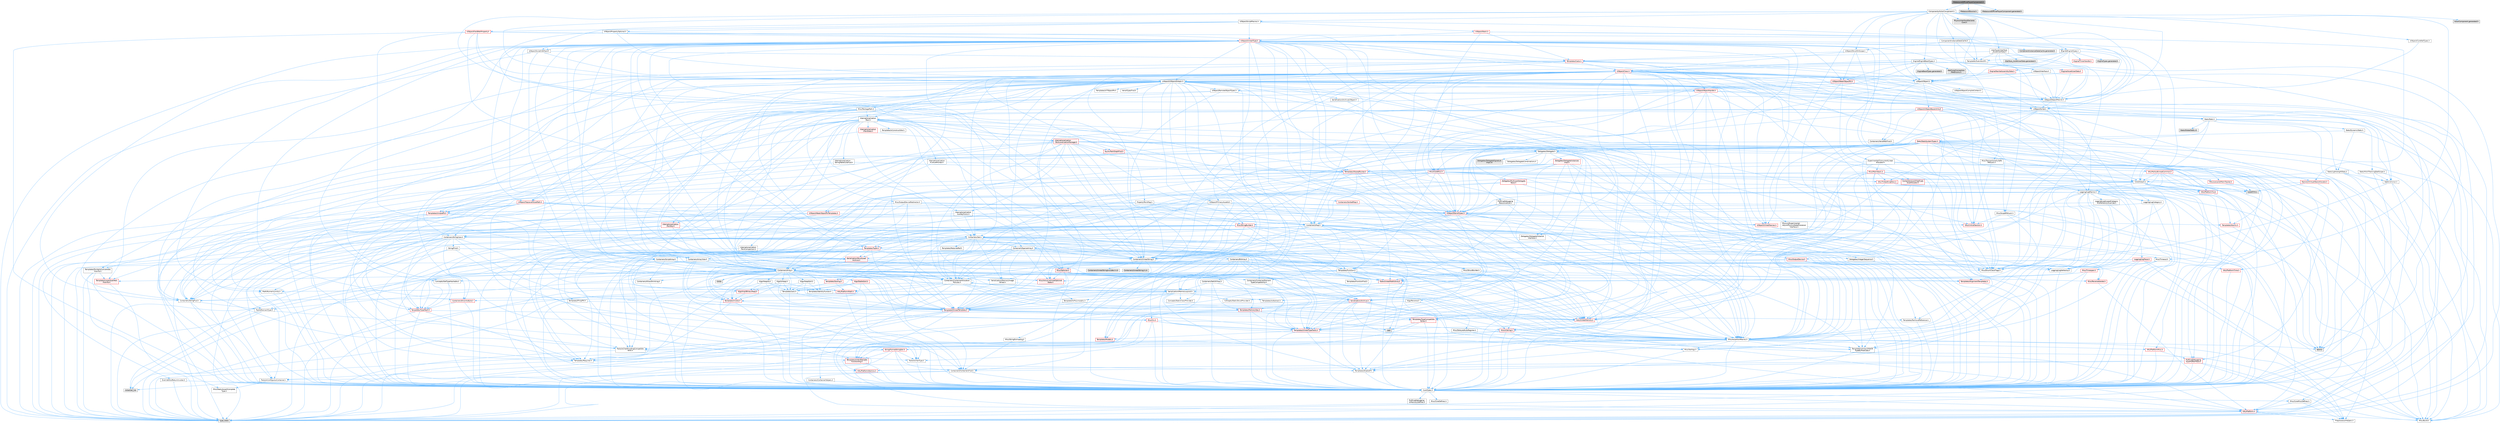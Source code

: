 digraph "MetasoundOfflinePlayerComponent.h"
{
 // INTERACTIVE_SVG=YES
 // LATEX_PDF_SIZE
  bgcolor="transparent";
  edge [fontname=Helvetica,fontsize=10,labelfontname=Helvetica,labelfontsize=10];
  node [fontname=Helvetica,fontsize=10,shape=box,height=0.2,width=0.4];
  Node1 [id="Node000001",label="MetasoundOfflinePlayerComponent.h",height=0.2,width=0.4,color="gray40", fillcolor="grey60", style="filled", fontcolor="black",tooltip=" "];
  Node1 -> Node2 [id="edge1_Node000001_Node000002",color="steelblue1",style="solid",tooltip=" "];
  Node2 [id="Node000002",label="Components/ActorComponent.h",height=0.2,width=0.4,color="grey40", fillcolor="white", style="filled",URL="$da/db1/ActorComponent_8h.html",tooltip=" "];
  Node2 -> Node3 [id="edge2_Node000002_Node000003",color="steelblue1",style="solid",tooltip=" "];
  Node3 [id="Node000003",label="UObject/ObjectMacros.h",height=0.2,width=0.4,color="grey40", fillcolor="white", style="filled",URL="$d8/d8d/ObjectMacros_8h.html",tooltip=" "];
  Node3 -> Node4 [id="edge3_Node000003_Node000004",color="steelblue1",style="solid",tooltip=" "];
  Node4 [id="Node000004",label="Misc/EnumClassFlags.h",height=0.2,width=0.4,color="grey40", fillcolor="white", style="filled",URL="$d8/de7/EnumClassFlags_8h.html",tooltip=" "];
  Node3 -> Node5 [id="edge4_Node000003_Node000005",color="steelblue1",style="solid",tooltip=" "];
  Node5 [id="Node000005",label="UObject/Script.h",height=0.2,width=0.4,color="grey40", fillcolor="white", style="filled",URL="$de/dc6/Script_8h.html",tooltip=" "];
  Node5 -> Node6 [id="edge5_Node000005_Node000006",color="steelblue1",style="solid",tooltip=" "];
  Node6 [id="Node000006",label="Delegates/Delegate.h",height=0.2,width=0.4,color="grey40", fillcolor="white", style="filled",URL="$d4/d80/Delegate_8h.html",tooltip=" "];
  Node6 -> Node7 [id="edge6_Node000006_Node000007",color="steelblue1",style="solid",tooltip=" "];
  Node7 [id="Node000007",label="CoreTypes.h",height=0.2,width=0.4,color="grey40", fillcolor="white", style="filled",URL="$dc/dec/CoreTypes_8h.html",tooltip=" "];
  Node7 -> Node8 [id="edge7_Node000007_Node000008",color="steelblue1",style="solid",tooltip=" "];
  Node8 [id="Node000008",label="HAL/Platform.h",height=0.2,width=0.4,color="red", fillcolor="#FFF0F0", style="filled",URL="$d9/dd0/Platform_8h.html",tooltip=" "];
  Node8 -> Node9 [id="edge8_Node000008_Node000009",color="steelblue1",style="solid",tooltip=" "];
  Node9 [id="Node000009",label="Misc/Build.h",height=0.2,width=0.4,color="grey40", fillcolor="white", style="filled",URL="$d3/dbb/Build_8h.html",tooltip=" "];
  Node8 -> Node11 [id="edge9_Node000008_Node000011",color="steelblue1",style="solid",tooltip=" "];
  Node11 [id="Node000011",label="type_traits",height=0.2,width=0.4,color="grey60", fillcolor="#E0E0E0", style="filled",tooltip=" "];
  Node8 -> Node12 [id="edge10_Node000008_Node000012",color="steelblue1",style="solid",tooltip=" "];
  Node12 [id="Node000012",label="PreprocessorHelpers.h",height=0.2,width=0.4,color="grey40", fillcolor="white", style="filled",URL="$db/ddb/PreprocessorHelpers_8h.html",tooltip=" "];
  Node7 -> Node18 [id="edge11_Node000007_Node000018",color="steelblue1",style="solid",tooltip=" "];
  Node18 [id="Node000018",label="ProfilingDebugging\l/UMemoryDefines.h",height=0.2,width=0.4,color="grey40", fillcolor="white", style="filled",URL="$d2/da2/UMemoryDefines_8h.html",tooltip=" "];
  Node7 -> Node19 [id="edge12_Node000007_Node000019",color="steelblue1",style="solid",tooltip=" "];
  Node19 [id="Node000019",label="Misc/CoreMiscDefines.h",height=0.2,width=0.4,color="grey40", fillcolor="white", style="filled",URL="$da/d38/CoreMiscDefines_8h.html",tooltip=" "];
  Node19 -> Node8 [id="edge13_Node000019_Node000008",color="steelblue1",style="solid",tooltip=" "];
  Node19 -> Node12 [id="edge14_Node000019_Node000012",color="steelblue1",style="solid",tooltip=" "];
  Node7 -> Node20 [id="edge15_Node000007_Node000020",color="steelblue1",style="solid",tooltip=" "];
  Node20 [id="Node000020",label="Misc/CoreDefines.h",height=0.2,width=0.4,color="grey40", fillcolor="white", style="filled",URL="$d3/dd2/CoreDefines_8h.html",tooltip=" "];
  Node6 -> Node21 [id="edge16_Node000006_Node000021",color="steelblue1",style="solid",tooltip=" "];
  Node21 [id="Node000021",label="Misc/AssertionMacros.h",height=0.2,width=0.4,color="grey40", fillcolor="white", style="filled",URL="$d0/dfa/AssertionMacros_8h.html",tooltip=" "];
  Node21 -> Node7 [id="edge17_Node000021_Node000007",color="steelblue1",style="solid",tooltip=" "];
  Node21 -> Node8 [id="edge18_Node000021_Node000008",color="steelblue1",style="solid",tooltip=" "];
  Node21 -> Node22 [id="edge19_Node000021_Node000022",color="steelblue1",style="solid",tooltip=" "];
  Node22 [id="Node000022",label="HAL/PlatformMisc.h",height=0.2,width=0.4,color="red", fillcolor="#FFF0F0", style="filled",URL="$d0/df5/PlatformMisc_8h.html",tooltip=" "];
  Node22 -> Node7 [id="edge20_Node000022_Node000007",color="steelblue1",style="solid",tooltip=" "];
  Node22 -> Node49 [id="edge21_Node000022_Node000049",color="steelblue1",style="solid",tooltip=" "];
  Node49 [id="Node000049",label="ProfilingDebugging\l/CpuProfilerTrace.h",height=0.2,width=0.4,color="red", fillcolor="#FFF0F0", style="filled",URL="$da/dcb/CpuProfilerTrace_8h.html",tooltip=" "];
  Node49 -> Node7 [id="edge22_Node000049_Node000007",color="steelblue1",style="solid",tooltip=" "];
  Node49 -> Node30 [id="edge23_Node000049_Node000030",color="steelblue1",style="solid",tooltip=" "];
  Node30 [id="Node000030",label="Containers/ContainersFwd.h",height=0.2,width=0.4,color="grey40", fillcolor="white", style="filled",URL="$d4/d0a/ContainersFwd_8h.html",tooltip=" "];
  Node30 -> Node8 [id="edge24_Node000030_Node000008",color="steelblue1",style="solid",tooltip=" "];
  Node30 -> Node7 [id="edge25_Node000030_Node000007",color="steelblue1",style="solid",tooltip=" "];
  Node30 -> Node27 [id="edge26_Node000030_Node000027",color="steelblue1",style="solid",tooltip=" "];
  Node27 [id="Node000027",label="Traits/IsContiguousContainer.h",height=0.2,width=0.4,color="grey40", fillcolor="white", style="filled",URL="$d5/d3c/IsContiguousContainer_8h.html",tooltip=" "];
  Node27 -> Node7 [id="edge27_Node000027_Node000007",color="steelblue1",style="solid",tooltip=" "];
  Node27 -> Node28 [id="edge28_Node000027_Node000028",color="steelblue1",style="solid",tooltip=" "];
  Node28 [id="Node000028",label="Misc/StaticAssertComplete\lType.h",height=0.2,width=0.4,color="grey40", fillcolor="white", style="filled",URL="$d5/d4e/StaticAssertCompleteType_8h.html",tooltip=" "];
  Node27 -> Node26 [id="edge29_Node000027_Node000026",color="steelblue1",style="solid",tooltip=" "];
  Node26 [id="Node000026",label="initializer_list",height=0.2,width=0.4,color="grey60", fillcolor="#E0E0E0", style="filled",tooltip=" "];
  Node49 -> Node50 [id="edge30_Node000049_Node000050",color="steelblue1",style="solid",tooltip=" "];
  Node50 [id="Node000050",label="HAL/PlatformAtomics.h",height=0.2,width=0.4,color="red", fillcolor="#FFF0F0", style="filled",URL="$d3/d36/PlatformAtomics_8h.html",tooltip=" "];
  Node50 -> Node7 [id="edge31_Node000050_Node000007",color="steelblue1",style="solid",tooltip=" "];
  Node49 -> Node12 [id="edge32_Node000049_Node000012",color="steelblue1",style="solid",tooltip=" "];
  Node49 -> Node9 [id="edge33_Node000049_Node000009",color="steelblue1",style="solid",tooltip=" "];
  Node21 -> Node12 [id="edge34_Node000021_Node000012",color="steelblue1",style="solid",tooltip=" "];
  Node21 -> Node57 [id="edge35_Node000021_Node000057",color="steelblue1",style="solid",tooltip=" "];
  Node57 [id="Node000057",label="Templates/EnableIf.h",height=0.2,width=0.4,color="grey40", fillcolor="white", style="filled",URL="$d7/d60/EnableIf_8h.html",tooltip=" "];
  Node57 -> Node7 [id="edge36_Node000057_Node000007",color="steelblue1",style="solid",tooltip=" "];
  Node21 -> Node58 [id="edge37_Node000021_Node000058",color="steelblue1",style="solid",tooltip=" "];
  Node58 [id="Node000058",label="Templates/IsArrayOrRefOf\lTypeByPredicate.h",height=0.2,width=0.4,color="grey40", fillcolor="white", style="filled",URL="$d6/da1/IsArrayOrRefOfTypeByPredicate_8h.html",tooltip=" "];
  Node58 -> Node7 [id="edge38_Node000058_Node000007",color="steelblue1",style="solid",tooltip=" "];
  Node21 -> Node59 [id="edge39_Node000021_Node000059",color="steelblue1",style="solid",tooltip=" "];
  Node59 [id="Node000059",label="Templates/IsValidVariadic\lFunctionArg.h",height=0.2,width=0.4,color="red", fillcolor="#FFF0F0", style="filled",URL="$d0/dc8/IsValidVariadicFunctionArg_8h.html",tooltip=" "];
  Node59 -> Node7 [id="edge40_Node000059_Node000007",color="steelblue1",style="solid",tooltip=" "];
  Node59 -> Node11 [id="edge41_Node000059_Node000011",color="steelblue1",style="solid",tooltip=" "];
  Node21 -> Node61 [id="edge42_Node000021_Node000061",color="steelblue1",style="solid",tooltip=" "];
  Node61 [id="Node000061",label="Traits/IsCharEncodingCompatible\lWith.h",height=0.2,width=0.4,color="grey40", fillcolor="white", style="filled",URL="$df/dd1/IsCharEncodingCompatibleWith_8h.html",tooltip=" "];
  Node61 -> Node11 [id="edge43_Node000061_Node000011",color="steelblue1",style="solid",tooltip=" "];
  Node61 -> Node62 [id="edge44_Node000061_Node000062",color="steelblue1",style="solid",tooltip=" "];
  Node62 [id="Node000062",label="Traits/IsCharType.h",height=0.2,width=0.4,color="grey40", fillcolor="white", style="filled",URL="$db/d51/IsCharType_8h.html",tooltip=" "];
  Node62 -> Node7 [id="edge45_Node000062_Node000007",color="steelblue1",style="solid",tooltip=" "];
  Node21 -> Node63 [id="edge46_Node000021_Node000063",color="steelblue1",style="solid",tooltip=" "];
  Node63 [id="Node000063",label="Misc/VarArgs.h",height=0.2,width=0.4,color="grey40", fillcolor="white", style="filled",URL="$d5/d6f/VarArgs_8h.html",tooltip=" "];
  Node63 -> Node7 [id="edge47_Node000063_Node000007",color="steelblue1",style="solid",tooltip=" "];
  Node21 -> Node64 [id="edge48_Node000021_Node000064",color="steelblue1",style="solid",tooltip=" "];
  Node64 [id="Node000064",label="String/FormatStringSan.h",height=0.2,width=0.4,color="red", fillcolor="#FFF0F0", style="filled",URL="$d3/d8b/FormatStringSan_8h.html",tooltip=" "];
  Node64 -> Node11 [id="edge49_Node000064_Node000011",color="steelblue1",style="solid",tooltip=" "];
  Node64 -> Node7 [id="edge50_Node000064_Node000007",color="steelblue1",style="solid",tooltip=" "];
  Node64 -> Node65 [id="edge51_Node000064_Node000065",color="steelblue1",style="solid",tooltip=" "];
  Node65 [id="Node000065",label="Templates/Requires.h",height=0.2,width=0.4,color="grey40", fillcolor="white", style="filled",URL="$dc/d96/Requires_8h.html",tooltip=" "];
  Node65 -> Node57 [id="edge52_Node000065_Node000057",color="steelblue1",style="solid",tooltip=" "];
  Node65 -> Node11 [id="edge53_Node000065_Node000011",color="steelblue1",style="solid",tooltip=" "];
  Node64 -> Node59 [id="edge54_Node000064_Node000059",color="steelblue1",style="solid",tooltip=" "];
  Node64 -> Node62 [id="edge55_Node000064_Node000062",color="steelblue1",style="solid",tooltip=" "];
  Node64 -> Node30 [id="edge56_Node000064_Node000030",color="steelblue1",style="solid",tooltip=" "];
  Node21 -> Node70 [id="edge57_Node000021_Node000070",color="steelblue1",style="solid",tooltip=" "];
  Node70 [id="Node000070",label="atomic",height=0.2,width=0.4,color="grey60", fillcolor="#E0E0E0", style="filled",tooltip=" "];
  Node6 -> Node71 [id="edge58_Node000006_Node000071",color="steelblue1",style="solid",tooltip=" "];
  Node71 [id="Node000071",label="UObject/NameTypes.h",height=0.2,width=0.4,color="red", fillcolor="#FFF0F0", style="filled",URL="$d6/d35/NameTypes_8h.html",tooltip=" "];
  Node71 -> Node7 [id="edge59_Node000071_Node000007",color="steelblue1",style="solid",tooltip=" "];
  Node71 -> Node21 [id="edge60_Node000071_Node000021",color="steelblue1",style="solid",tooltip=" "];
  Node71 -> Node72 [id="edge61_Node000071_Node000072",color="steelblue1",style="solid",tooltip=" "];
  Node72 [id="Node000072",label="HAL/UnrealMemory.h",height=0.2,width=0.4,color="red", fillcolor="#FFF0F0", style="filled",URL="$d9/d96/UnrealMemory_8h.html",tooltip=" "];
  Node72 -> Node7 [id="edge62_Node000072_Node000007",color="steelblue1",style="solid",tooltip=" "];
  Node71 -> Node93 [id="edge63_Node000071_Node000093",color="steelblue1",style="solid",tooltip=" "];
  Node93 [id="Node000093",label="Templates/UnrealTypeTraits.h",height=0.2,width=0.4,color="red", fillcolor="#FFF0F0", style="filled",URL="$d2/d2d/UnrealTypeTraits_8h.html",tooltip=" "];
  Node93 -> Node7 [id="edge64_Node000093_Node000007",color="steelblue1",style="solid",tooltip=" "];
  Node93 -> Node21 [id="edge65_Node000093_Node000021",color="steelblue1",style="solid",tooltip=" "];
  Node93 -> Node57 [id="edge66_Node000093_Node000057",color="steelblue1",style="solid",tooltip=" "];
  Node93 -> Node95 [id="edge67_Node000093_Node000095",color="steelblue1",style="solid",tooltip=" "];
  Node95 [id="Node000095",label="Templates/Models.h",height=0.2,width=0.4,color="red", fillcolor="#FFF0F0", style="filled",URL="$d3/d0c/Models_8h.html",tooltip=" "];
  Node71 -> Node98 [id="edge68_Node000071_Node000098",color="steelblue1",style="solid",tooltip=" "];
  Node98 [id="Node000098",label="Templates/UnrealTemplate.h",height=0.2,width=0.4,color="red", fillcolor="#FFF0F0", style="filled",URL="$d4/d24/UnrealTemplate_8h.html",tooltip=" "];
  Node98 -> Node7 [id="edge69_Node000098_Node000007",color="steelblue1",style="solid",tooltip=" "];
  Node98 -> Node72 [id="edge70_Node000098_Node000072",color="steelblue1",style="solid",tooltip=" "];
  Node98 -> Node93 [id="edge71_Node000098_Node000093",color="steelblue1",style="solid",tooltip=" "];
  Node98 -> Node101 [id="edge72_Node000098_Node000101",color="steelblue1",style="solid",tooltip=" "];
  Node101 [id="Node000101",label="Templates/RemoveReference.h",height=0.2,width=0.4,color="grey40", fillcolor="white", style="filled",URL="$da/dbe/RemoveReference_8h.html",tooltip=" "];
  Node101 -> Node7 [id="edge73_Node000101_Node000007",color="steelblue1",style="solid",tooltip=" "];
  Node98 -> Node65 [id="edge74_Node000098_Node000065",color="steelblue1",style="solid",tooltip=" "];
  Node98 -> Node102 [id="edge75_Node000098_Node000102",color="steelblue1",style="solid",tooltip=" "];
  Node102 [id="Node000102",label="Templates/TypeCompatible\lBytes.h",height=0.2,width=0.4,color="red", fillcolor="#FFF0F0", style="filled",URL="$df/d0a/TypeCompatibleBytes_8h.html",tooltip=" "];
  Node102 -> Node7 [id="edge76_Node000102_Node000007",color="steelblue1",style="solid",tooltip=" "];
  Node102 -> Node35 [id="edge77_Node000102_Node000035",color="steelblue1",style="solid",tooltip=" "];
  Node35 [id="Node000035",label="new",height=0.2,width=0.4,color="grey60", fillcolor="#E0E0E0", style="filled",tooltip=" "];
  Node102 -> Node11 [id="edge78_Node000102_Node000011",color="steelblue1",style="solid",tooltip=" "];
  Node98 -> Node27 [id="edge79_Node000098_Node000027",color="steelblue1",style="solid",tooltip=" "];
  Node98 -> Node11 [id="edge80_Node000098_Node000011",color="steelblue1",style="solid",tooltip=" "];
  Node71 -> Node104 [id="edge81_Node000071_Node000104",color="steelblue1",style="solid",tooltip=" "];
  Node104 [id="Node000104",label="Containers/UnrealString.h",height=0.2,width=0.4,color="grey40", fillcolor="white", style="filled",URL="$d5/dba/UnrealString_8h.html",tooltip=" "];
  Node104 -> Node105 [id="edge82_Node000104_Node000105",color="steelblue1",style="solid",tooltip=" "];
  Node105 [id="Node000105",label="Containers/UnrealStringIncludes.h.inl",height=0.2,width=0.4,color="grey60", fillcolor="#E0E0E0", style="filled",tooltip=" "];
  Node104 -> Node106 [id="edge83_Node000104_Node000106",color="steelblue1",style="solid",tooltip=" "];
  Node106 [id="Node000106",label="Containers/UnrealString.h.inl",height=0.2,width=0.4,color="grey60", fillcolor="#E0E0E0", style="filled",tooltip=" "];
  Node104 -> Node107 [id="edge84_Node000104_Node000107",color="steelblue1",style="solid",tooltip=" "];
  Node107 [id="Node000107",label="Misc/StringFormatArg.h",height=0.2,width=0.4,color="grey40", fillcolor="white", style="filled",URL="$d2/d16/StringFormatArg_8h.html",tooltip=" "];
  Node107 -> Node30 [id="edge85_Node000107_Node000030",color="steelblue1",style="solid",tooltip=" "];
  Node71 -> Node108 [id="edge86_Node000071_Node000108",color="steelblue1",style="solid",tooltip=" "];
  Node108 [id="Node000108",label="HAL/CriticalSection.h",height=0.2,width=0.4,color="red", fillcolor="#FFF0F0", style="filled",URL="$d6/d90/CriticalSection_8h.html",tooltip=" "];
  Node71 -> Node24 [id="edge87_Node000071_Node000024",color="steelblue1",style="solid",tooltip=" "];
  Node24 [id="Node000024",label="Containers/StringFwd.h",height=0.2,width=0.4,color="grey40", fillcolor="white", style="filled",URL="$df/d37/StringFwd_8h.html",tooltip=" "];
  Node24 -> Node7 [id="edge88_Node000024_Node000007",color="steelblue1",style="solid",tooltip=" "];
  Node24 -> Node25 [id="edge89_Node000024_Node000025",color="steelblue1",style="solid",tooltip=" "];
  Node25 [id="Node000025",label="Traits/ElementType.h",height=0.2,width=0.4,color="grey40", fillcolor="white", style="filled",URL="$d5/d4f/ElementType_8h.html",tooltip=" "];
  Node25 -> Node8 [id="edge90_Node000025_Node000008",color="steelblue1",style="solid",tooltip=" "];
  Node25 -> Node26 [id="edge91_Node000025_Node000026",color="steelblue1",style="solid",tooltip=" "];
  Node25 -> Node11 [id="edge92_Node000025_Node000011",color="steelblue1",style="solid",tooltip=" "];
  Node24 -> Node27 [id="edge93_Node000024_Node000027",color="steelblue1",style="solid",tooltip=" "];
  Node71 -> Node176 [id="edge94_Node000071_Node000176",color="steelblue1",style="solid",tooltip=" "];
  Node176 [id="Node000176",label="UObject/UnrealNames.h",height=0.2,width=0.4,color="red", fillcolor="#FFF0F0", style="filled",URL="$d8/db1/UnrealNames_8h.html",tooltip=" "];
  Node176 -> Node7 [id="edge95_Node000176_Node000007",color="steelblue1",style="solid",tooltip=" "];
  Node71 -> Node80 [id="edge96_Node000071_Node000080",color="steelblue1",style="solid",tooltip=" "];
  Node80 [id="Node000080",label="Templates/Atomic.h",height=0.2,width=0.4,color="red", fillcolor="#FFF0F0", style="filled",URL="$d3/d91/Atomic_8h.html",tooltip=" "];
  Node80 -> Node70 [id="edge97_Node000080_Node000070",color="steelblue1",style="solid",tooltip=" "];
  Node71 -> Node142 [id="edge98_Node000071_Node000142",color="steelblue1",style="solid",tooltip=" "];
  Node142 [id="Node000142",label="Serialization/MemoryLayout.h",height=0.2,width=0.4,color="grey40", fillcolor="white", style="filled",URL="$d7/d66/MemoryLayout_8h.html",tooltip=" "];
  Node142 -> Node143 [id="edge99_Node000142_Node000143",color="steelblue1",style="solid",tooltip=" "];
  Node143 [id="Node000143",label="Concepts/StaticClassProvider.h",height=0.2,width=0.4,color="grey40", fillcolor="white", style="filled",URL="$dd/d83/StaticClassProvider_8h.html",tooltip=" "];
  Node142 -> Node144 [id="edge100_Node000142_Node000144",color="steelblue1",style="solid",tooltip=" "];
  Node144 [id="Node000144",label="Concepts/StaticStructProvider.h",height=0.2,width=0.4,color="grey40", fillcolor="white", style="filled",URL="$d5/d77/StaticStructProvider_8h.html",tooltip=" "];
  Node142 -> Node145 [id="edge101_Node000142_Node000145",color="steelblue1",style="solid",tooltip=" "];
  Node145 [id="Node000145",label="Containers/EnumAsByte.h",height=0.2,width=0.4,color="red", fillcolor="#FFF0F0", style="filled",URL="$d6/d9a/EnumAsByte_8h.html",tooltip=" "];
  Node145 -> Node7 [id="edge102_Node000145_Node000007",color="steelblue1",style="solid",tooltip=" "];
  Node145 -> Node146 [id="edge103_Node000145_Node000146",color="steelblue1",style="solid",tooltip=" "];
  Node146 [id="Node000146",label="Templates/TypeHash.h",height=0.2,width=0.4,color="red", fillcolor="#FFF0F0", style="filled",URL="$d1/d62/TypeHash_8h.html",tooltip=" "];
  Node146 -> Node7 [id="edge104_Node000146_Node000007",color="steelblue1",style="solid",tooltip=" "];
  Node146 -> Node65 [id="edge105_Node000146_Node000065",color="steelblue1",style="solid",tooltip=" "];
  Node146 -> Node147 [id="edge106_Node000146_Node000147",color="steelblue1",style="solid",tooltip=" "];
  Node147 [id="Node000147",label="Misc/Crc.h",height=0.2,width=0.4,color="red", fillcolor="#FFF0F0", style="filled",URL="$d4/dd2/Crc_8h.html",tooltip=" "];
  Node147 -> Node7 [id="edge107_Node000147_Node000007",color="steelblue1",style="solid",tooltip=" "];
  Node147 -> Node21 [id="edge108_Node000147_Node000021",color="steelblue1",style="solid",tooltip=" "];
  Node147 -> Node148 [id="edge109_Node000147_Node000148",color="steelblue1",style="solid",tooltip=" "];
  Node148 [id="Node000148",label="Misc/CString.h",height=0.2,width=0.4,color="red", fillcolor="#FFF0F0", style="filled",URL="$d2/d49/CString_8h.html",tooltip=" "];
  Node148 -> Node7 [id="edge110_Node000148_Node000007",color="steelblue1",style="solid",tooltip=" "];
  Node148 -> Node21 [id="edge111_Node000148_Node000021",color="steelblue1",style="solid",tooltip=" "];
  Node148 -> Node63 [id="edge112_Node000148_Node000063",color="steelblue1",style="solid",tooltip=" "];
  Node148 -> Node58 [id="edge113_Node000148_Node000058",color="steelblue1",style="solid",tooltip=" "];
  Node148 -> Node59 [id="edge114_Node000148_Node000059",color="steelblue1",style="solid",tooltip=" "];
  Node148 -> Node61 [id="edge115_Node000148_Node000061",color="steelblue1",style="solid",tooltip=" "];
  Node147 -> Node93 [id="edge116_Node000147_Node000093",color="steelblue1",style="solid",tooltip=" "];
  Node147 -> Node62 [id="edge117_Node000147_Node000062",color="steelblue1",style="solid",tooltip=" "];
  Node146 -> Node11 [id="edge118_Node000146_Node000011",color="steelblue1",style="solid",tooltip=" "];
  Node142 -> Node24 [id="edge119_Node000142_Node000024",color="steelblue1",style="solid",tooltip=" "];
  Node142 -> Node72 [id="edge120_Node000142_Node000072",color="steelblue1",style="solid",tooltip=" "];
  Node142 -> Node153 [id="edge121_Node000142_Node000153",color="steelblue1",style="solid",tooltip=" "];
  Node153 [id="Node000153",label="Misc/DelayedAutoRegister.h",height=0.2,width=0.4,color="grey40", fillcolor="white", style="filled",URL="$d1/dda/DelayedAutoRegister_8h.html",tooltip=" "];
  Node153 -> Node8 [id="edge122_Node000153_Node000008",color="steelblue1",style="solid",tooltip=" "];
  Node142 -> Node57 [id="edge123_Node000142_Node000057",color="steelblue1",style="solid",tooltip=" "];
  Node142 -> Node154 [id="edge124_Node000142_Node000154",color="steelblue1",style="solid",tooltip=" "];
  Node154 [id="Node000154",label="Templates/IsAbstract.h",height=0.2,width=0.4,color="grey40", fillcolor="white", style="filled",URL="$d8/db7/IsAbstract_8h.html",tooltip=" "];
  Node142 -> Node122 [id="edge125_Node000142_Node000122",color="steelblue1",style="solid",tooltip=" "];
  Node122 [id="Node000122",label="Templates/IsPolymorphic.h",height=0.2,width=0.4,color="grey40", fillcolor="white", style="filled",URL="$dc/d20/IsPolymorphic_8h.html",tooltip=" "];
  Node142 -> Node95 [id="edge126_Node000142_Node000095",color="steelblue1",style="solid",tooltip=" "];
  Node142 -> Node98 [id="edge127_Node000142_Node000098",color="steelblue1",style="solid",tooltip=" "];
  Node71 -> Node125 [id="edge128_Node000071_Node000125",color="steelblue1",style="solid",tooltip=" "];
  Node125 [id="Node000125",label="Misc/IntrusiveUnsetOptional\lState.h",height=0.2,width=0.4,color="red", fillcolor="#FFF0F0", style="filled",URL="$d2/d0a/IntrusiveUnsetOptionalState_8h.html",tooltip=" "];
  Node71 -> Node178 [id="edge129_Node000071_Node000178",color="steelblue1",style="solid",tooltip=" "];
  Node178 [id="Node000178",label="Misc/StringBuilder.h",height=0.2,width=0.4,color="red", fillcolor="#FFF0F0", style="filled",URL="$d4/d52/StringBuilder_8h.html",tooltip=" "];
  Node178 -> Node24 [id="edge130_Node000178_Node000024",color="steelblue1",style="solid",tooltip=" "];
  Node178 -> Node179 [id="edge131_Node000178_Node000179",color="steelblue1",style="solid",tooltip=" "];
  Node179 [id="Node000179",label="Containers/StringView.h",height=0.2,width=0.4,color="grey40", fillcolor="white", style="filled",URL="$dd/dea/StringView_8h.html",tooltip=" "];
  Node179 -> Node7 [id="edge132_Node000179_Node000007",color="steelblue1",style="solid",tooltip=" "];
  Node179 -> Node24 [id="edge133_Node000179_Node000024",color="steelblue1",style="solid",tooltip=" "];
  Node179 -> Node72 [id="edge134_Node000179_Node000072",color="steelblue1",style="solid",tooltip=" "];
  Node179 -> Node44 [id="edge135_Node000179_Node000044",color="steelblue1",style="solid",tooltip=" "];
  Node44 [id="Node000044",label="Math/NumericLimits.h",height=0.2,width=0.4,color="grey40", fillcolor="white", style="filled",URL="$df/d1b/NumericLimits_8h.html",tooltip=" "];
  Node44 -> Node7 [id="edge136_Node000044_Node000007",color="steelblue1",style="solid",tooltip=" "];
  Node179 -> Node173 [id="edge137_Node000179_Node000173",color="steelblue1",style="solid",tooltip=" "];
  Node173 [id="Node000173",label="Math/UnrealMathUtility.h",height=0.2,width=0.4,color="red", fillcolor="#FFF0F0", style="filled",URL="$db/db8/UnrealMathUtility_8h.html",tooltip=" "];
  Node173 -> Node7 [id="edge138_Node000173_Node000007",color="steelblue1",style="solid",tooltip=" "];
  Node173 -> Node21 [id="edge139_Node000173_Node000021",color="steelblue1",style="solid",tooltip=" "];
  Node173 -> Node114 [id="edge140_Node000173_Node000114",color="steelblue1",style="solid",tooltip=" "];
  Node114 [id="Node000114",label="HAL/PlatformMath.h",height=0.2,width=0.4,color="red", fillcolor="#FFF0F0", style="filled",URL="$dc/d53/PlatformMath_8h.html",tooltip=" "];
  Node114 -> Node7 [id="edge141_Node000114_Node000007",color="steelblue1",style="solid",tooltip=" "];
  Node173 -> Node65 [id="edge142_Node000173_Node000065",color="steelblue1",style="solid",tooltip=" "];
  Node179 -> Node147 [id="edge143_Node000179_Node000147",color="steelblue1",style="solid",tooltip=" "];
  Node179 -> Node148 [id="edge144_Node000179_Node000148",color="steelblue1",style="solid",tooltip=" "];
  Node179 -> Node127 [id="edge145_Node000179_Node000127",color="steelblue1",style="solid",tooltip=" "];
  Node127 [id="Node000127",label="Misc/ReverseIterate.h",height=0.2,width=0.4,color="red", fillcolor="#FFF0F0", style="filled",URL="$db/de3/ReverseIterate_8h.html",tooltip=" "];
  Node127 -> Node8 [id="edge146_Node000127_Node000008",color="steelblue1",style="solid",tooltip=" "];
  Node179 -> Node180 [id="edge147_Node000179_Node000180",color="steelblue1",style="solid",tooltip=" "];
  Node180 [id="Node000180",label="String/Find.h",height=0.2,width=0.4,color="grey40", fillcolor="white", style="filled",URL="$d7/dda/String_2Find_8h.html",tooltip=" "];
  Node180 -> Node181 [id="edge148_Node000180_Node000181",color="steelblue1",style="solid",tooltip=" "];
  Node181 [id="Node000181",label="Containers/ArrayView.h",height=0.2,width=0.4,color="grey40", fillcolor="white", style="filled",URL="$d7/df4/ArrayView_8h.html",tooltip=" "];
  Node181 -> Node7 [id="edge149_Node000181_Node000007",color="steelblue1",style="solid",tooltip=" "];
  Node181 -> Node30 [id="edge150_Node000181_Node000030",color="steelblue1",style="solid",tooltip=" "];
  Node181 -> Node21 [id="edge151_Node000181_Node000021",color="steelblue1",style="solid",tooltip=" "];
  Node181 -> Node127 [id="edge152_Node000181_Node000127",color="steelblue1",style="solid",tooltip=" "];
  Node181 -> Node125 [id="edge153_Node000181_Node000125",color="steelblue1",style="solid",tooltip=" "];
  Node181 -> Node157 [id="edge154_Node000181_Node000157",color="steelblue1",style="solid",tooltip=" "];
  Node157 [id="Node000157",label="Templates/Invoke.h",height=0.2,width=0.4,color="red", fillcolor="#FFF0F0", style="filled",URL="$d7/deb/Invoke_8h.html",tooltip=" "];
  Node157 -> Node7 [id="edge155_Node000157_Node000007",color="steelblue1",style="solid",tooltip=" "];
  Node157 -> Node98 [id="edge156_Node000157_Node000098",color="steelblue1",style="solid",tooltip=" "];
  Node157 -> Node11 [id="edge157_Node000157_Node000011",color="steelblue1",style="solid",tooltip=" "];
  Node181 -> Node93 [id="edge158_Node000181_Node000093",color="steelblue1",style="solid",tooltip=" "];
  Node181 -> Node25 [id="edge159_Node000181_Node000025",color="steelblue1",style="solid",tooltip=" "];
  Node181 -> Node124 [id="edge160_Node000181_Node000124",color="steelblue1",style="solid",tooltip=" "];
  Node124 [id="Node000124",label="Containers/Array.h",height=0.2,width=0.4,color="grey40", fillcolor="white", style="filled",URL="$df/dd0/Array_8h.html",tooltip=" "];
  Node124 -> Node7 [id="edge161_Node000124_Node000007",color="steelblue1",style="solid",tooltip=" "];
  Node124 -> Node21 [id="edge162_Node000124_Node000021",color="steelblue1",style="solid",tooltip=" "];
  Node124 -> Node125 [id="edge163_Node000124_Node000125",color="steelblue1",style="solid",tooltip=" "];
  Node124 -> Node127 [id="edge164_Node000124_Node000127",color="steelblue1",style="solid",tooltip=" "];
  Node124 -> Node72 [id="edge165_Node000124_Node000072",color="steelblue1",style="solid",tooltip=" "];
  Node124 -> Node93 [id="edge166_Node000124_Node000093",color="steelblue1",style="solid",tooltip=" "];
  Node124 -> Node98 [id="edge167_Node000124_Node000098",color="steelblue1",style="solid",tooltip=" "];
  Node124 -> Node129 [id="edge168_Node000124_Node000129",color="steelblue1",style="solid",tooltip=" "];
  Node129 [id="Node000129",label="Containers/AllowShrinking.h",height=0.2,width=0.4,color="grey40", fillcolor="white", style="filled",URL="$d7/d1a/AllowShrinking_8h.html",tooltip=" "];
  Node129 -> Node7 [id="edge169_Node000129_Node000007",color="steelblue1",style="solid",tooltip=" "];
  Node124 -> Node112 [id="edge170_Node000124_Node000112",color="steelblue1",style="solid",tooltip=" "];
  Node112 [id="Node000112",label="Containers/ContainerAllocation\lPolicies.h",height=0.2,width=0.4,color="grey40", fillcolor="white", style="filled",URL="$d7/dff/ContainerAllocationPolicies_8h.html",tooltip=" "];
  Node112 -> Node7 [id="edge171_Node000112_Node000007",color="steelblue1",style="solid",tooltip=" "];
  Node112 -> Node113 [id="edge172_Node000112_Node000113",color="steelblue1",style="solid",tooltip=" "];
  Node113 [id="Node000113",label="Containers/ContainerHelpers.h",height=0.2,width=0.4,color="grey40", fillcolor="white", style="filled",URL="$d7/d33/ContainerHelpers_8h.html",tooltip=" "];
  Node113 -> Node7 [id="edge173_Node000113_Node000007",color="steelblue1",style="solid",tooltip=" "];
  Node112 -> Node112 [id="edge174_Node000112_Node000112",color="steelblue1",style="solid",tooltip=" "];
  Node112 -> Node114 [id="edge175_Node000112_Node000114",color="steelblue1",style="solid",tooltip=" "];
  Node112 -> Node72 [id="edge176_Node000112_Node000072",color="steelblue1",style="solid",tooltip=" "];
  Node112 -> Node44 [id="edge177_Node000112_Node000044",color="steelblue1",style="solid",tooltip=" "];
  Node112 -> Node21 [id="edge178_Node000112_Node000021",color="steelblue1",style="solid",tooltip=" "];
  Node112 -> Node122 [id="edge179_Node000112_Node000122",color="steelblue1",style="solid",tooltip=" "];
  Node112 -> Node123 [id="edge180_Node000112_Node000123",color="steelblue1",style="solid",tooltip=" "];
  Node123 [id="Node000123",label="Templates/MemoryOps.h",height=0.2,width=0.4,color="red", fillcolor="#FFF0F0", style="filled",URL="$db/dea/MemoryOps_8h.html",tooltip=" "];
  Node123 -> Node7 [id="edge181_Node000123_Node000007",color="steelblue1",style="solid",tooltip=" "];
  Node123 -> Node72 [id="edge182_Node000123_Node000072",color="steelblue1",style="solid",tooltip=" "];
  Node123 -> Node65 [id="edge183_Node000123_Node000065",color="steelblue1",style="solid",tooltip=" "];
  Node123 -> Node93 [id="edge184_Node000123_Node000093",color="steelblue1",style="solid",tooltip=" "];
  Node123 -> Node35 [id="edge185_Node000123_Node000035",color="steelblue1",style="solid",tooltip=" "];
  Node123 -> Node11 [id="edge186_Node000123_Node000011",color="steelblue1",style="solid",tooltip=" "];
  Node112 -> Node102 [id="edge187_Node000112_Node000102",color="steelblue1",style="solid",tooltip=" "];
  Node112 -> Node11 [id="edge188_Node000112_Node000011",color="steelblue1",style="solid",tooltip=" "];
  Node124 -> Node130 [id="edge189_Node000124_Node000130",color="steelblue1",style="solid",tooltip=" "];
  Node130 [id="Node000130",label="Containers/ContainerElement\lTypeCompatibility.h",height=0.2,width=0.4,color="grey40", fillcolor="white", style="filled",URL="$df/ddf/ContainerElementTypeCompatibility_8h.html",tooltip=" "];
  Node130 -> Node7 [id="edge190_Node000130_Node000007",color="steelblue1",style="solid",tooltip=" "];
  Node130 -> Node93 [id="edge191_Node000130_Node000093",color="steelblue1",style="solid",tooltip=" "];
  Node124 -> Node131 [id="edge192_Node000124_Node000131",color="steelblue1",style="solid",tooltip=" "];
  Node131 [id="Node000131",label="Serialization/Archive.h",height=0.2,width=0.4,color="red", fillcolor="#FFF0F0", style="filled",URL="$d7/d3b/Archive_8h.html",tooltip=" "];
  Node131 -> Node7 [id="edge193_Node000131_Node000007",color="steelblue1",style="solid",tooltip=" "];
  Node131 -> Node21 [id="edge194_Node000131_Node000021",color="steelblue1",style="solid",tooltip=" "];
  Node131 -> Node9 [id="edge195_Node000131_Node000009",color="steelblue1",style="solid",tooltip=" "];
  Node131 -> Node63 [id="edge196_Node000131_Node000063",color="steelblue1",style="solid",tooltip=" "];
  Node131 -> Node57 [id="edge197_Node000131_Node000057",color="steelblue1",style="solid",tooltip=" "];
  Node131 -> Node58 [id="edge198_Node000131_Node000058",color="steelblue1",style="solid",tooltip=" "];
  Node131 -> Node59 [id="edge199_Node000131_Node000059",color="steelblue1",style="solid",tooltip=" "];
  Node131 -> Node98 [id="edge200_Node000131_Node000098",color="steelblue1",style="solid",tooltip=" "];
  Node131 -> Node61 [id="edge201_Node000131_Node000061",color="steelblue1",style="solid",tooltip=" "];
  Node124 -> Node141 [id="edge202_Node000124_Node000141",color="steelblue1",style="solid",tooltip=" "];
  Node141 [id="Node000141",label="Serialization/MemoryImage\lWriter.h",height=0.2,width=0.4,color="grey40", fillcolor="white", style="filled",URL="$d0/d08/MemoryImageWriter_8h.html",tooltip=" "];
  Node141 -> Node7 [id="edge203_Node000141_Node000007",color="steelblue1",style="solid",tooltip=" "];
  Node141 -> Node142 [id="edge204_Node000141_Node000142",color="steelblue1",style="solid",tooltip=" "];
  Node124 -> Node155 [id="edge205_Node000124_Node000155",color="steelblue1",style="solid",tooltip=" "];
  Node155 [id="Node000155",label="Algo/Heapify.h",height=0.2,width=0.4,color="grey40", fillcolor="white", style="filled",URL="$d0/d2a/Heapify_8h.html",tooltip=" "];
  Node155 -> Node156 [id="edge206_Node000155_Node000156",color="steelblue1",style="solid",tooltip=" "];
  Node156 [id="Node000156",label="Algo/Impl/BinaryHeap.h",height=0.2,width=0.4,color="red", fillcolor="#FFF0F0", style="filled",URL="$d7/da3/Algo_2Impl_2BinaryHeap_8h.html",tooltip=" "];
  Node156 -> Node157 [id="edge207_Node000156_Node000157",color="steelblue1",style="solid",tooltip=" "];
  Node156 -> Node11 [id="edge208_Node000156_Node000011",color="steelblue1",style="solid",tooltip=" "];
  Node155 -> Node161 [id="edge209_Node000155_Node000161",color="steelblue1",style="solid",tooltip=" "];
  Node161 [id="Node000161",label="Templates/IdentityFunctor.h",height=0.2,width=0.4,color="grey40", fillcolor="white", style="filled",URL="$d7/d2e/IdentityFunctor_8h.html",tooltip=" "];
  Node161 -> Node8 [id="edge210_Node000161_Node000008",color="steelblue1",style="solid",tooltip=" "];
  Node155 -> Node157 [id="edge211_Node000155_Node000157",color="steelblue1",style="solid",tooltip=" "];
  Node155 -> Node162 [id="edge212_Node000155_Node000162",color="steelblue1",style="solid",tooltip=" "];
  Node162 [id="Node000162",label="Templates/Less.h",height=0.2,width=0.4,color="grey40", fillcolor="white", style="filled",URL="$de/dc8/Less_8h.html",tooltip=" "];
  Node162 -> Node7 [id="edge213_Node000162_Node000007",color="steelblue1",style="solid",tooltip=" "];
  Node162 -> Node98 [id="edge214_Node000162_Node000098",color="steelblue1",style="solid",tooltip=" "];
  Node155 -> Node98 [id="edge215_Node000155_Node000098",color="steelblue1",style="solid",tooltip=" "];
  Node124 -> Node163 [id="edge216_Node000124_Node000163",color="steelblue1",style="solid",tooltip=" "];
  Node163 [id="Node000163",label="Algo/HeapSort.h",height=0.2,width=0.4,color="grey40", fillcolor="white", style="filled",URL="$d3/d92/HeapSort_8h.html",tooltip=" "];
  Node163 -> Node156 [id="edge217_Node000163_Node000156",color="steelblue1",style="solid",tooltip=" "];
  Node163 -> Node161 [id="edge218_Node000163_Node000161",color="steelblue1",style="solid",tooltip=" "];
  Node163 -> Node162 [id="edge219_Node000163_Node000162",color="steelblue1",style="solid",tooltip=" "];
  Node163 -> Node98 [id="edge220_Node000163_Node000098",color="steelblue1",style="solid",tooltip=" "];
  Node124 -> Node164 [id="edge221_Node000124_Node000164",color="steelblue1",style="solid",tooltip=" "];
  Node164 [id="Node000164",label="Algo/IsHeap.h",height=0.2,width=0.4,color="grey40", fillcolor="white", style="filled",URL="$de/d32/IsHeap_8h.html",tooltip=" "];
  Node164 -> Node156 [id="edge222_Node000164_Node000156",color="steelblue1",style="solid",tooltip=" "];
  Node164 -> Node161 [id="edge223_Node000164_Node000161",color="steelblue1",style="solid",tooltip=" "];
  Node164 -> Node157 [id="edge224_Node000164_Node000157",color="steelblue1",style="solid",tooltip=" "];
  Node164 -> Node162 [id="edge225_Node000164_Node000162",color="steelblue1",style="solid",tooltip=" "];
  Node164 -> Node98 [id="edge226_Node000164_Node000098",color="steelblue1",style="solid",tooltip=" "];
  Node124 -> Node156 [id="edge227_Node000124_Node000156",color="steelblue1",style="solid",tooltip=" "];
  Node124 -> Node165 [id="edge228_Node000124_Node000165",color="steelblue1",style="solid",tooltip=" "];
  Node165 [id="Node000165",label="Algo/StableSort.h",height=0.2,width=0.4,color="red", fillcolor="#FFF0F0", style="filled",URL="$d7/d3c/StableSort_8h.html",tooltip=" "];
  Node165 -> Node161 [id="edge229_Node000165_Node000161",color="steelblue1",style="solid",tooltip=" "];
  Node165 -> Node157 [id="edge230_Node000165_Node000157",color="steelblue1",style="solid",tooltip=" "];
  Node165 -> Node162 [id="edge231_Node000165_Node000162",color="steelblue1",style="solid",tooltip=" "];
  Node165 -> Node98 [id="edge232_Node000165_Node000098",color="steelblue1",style="solid",tooltip=" "];
  Node124 -> Node168 [id="edge233_Node000124_Node000168",color="steelblue1",style="solid",tooltip=" "];
  Node168 [id="Node000168",label="Concepts/GetTypeHashable.h",height=0.2,width=0.4,color="grey40", fillcolor="white", style="filled",URL="$d3/da2/GetTypeHashable_8h.html",tooltip=" "];
  Node168 -> Node7 [id="edge234_Node000168_Node000007",color="steelblue1",style="solid",tooltip=" "];
  Node168 -> Node146 [id="edge235_Node000168_Node000146",color="steelblue1",style="solid",tooltip=" "];
  Node124 -> Node161 [id="edge236_Node000124_Node000161",color="steelblue1",style="solid",tooltip=" "];
  Node124 -> Node157 [id="edge237_Node000124_Node000157",color="steelblue1",style="solid",tooltip=" "];
  Node124 -> Node162 [id="edge238_Node000124_Node000162",color="steelblue1",style="solid",tooltip=" "];
  Node124 -> Node169 [id="edge239_Node000124_Node000169",color="steelblue1",style="solid",tooltip=" "];
  Node169 [id="Node000169",label="Templates/LosesQualifiers\lFromTo.h",height=0.2,width=0.4,color="red", fillcolor="#FFF0F0", style="filled",URL="$d2/db3/LosesQualifiersFromTo_8h.html",tooltip=" "];
  Node169 -> Node11 [id="edge240_Node000169_Node000011",color="steelblue1",style="solid",tooltip=" "];
  Node124 -> Node65 [id="edge241_Node000124_Node000065",color="steelblue1",style="solid",tooltip=" "];
  Node124 -> Node170 [id="edge242_Node000124_Node000170",color="steelblue1",style="solid",tooltip=" "];
  Node170 [id="Node000170",label="Templates/Sorting.h",height=0.2,width=0.4,color="red", fillcolor="#FFF0F0", style="filled",URL="$d3/d9e/Sorting_8h.html",tooltip=" "];
  Node170 -> Node7 [id="edge243_Node000170_Node000007",color="steelblue1",style="solid",tooltip=" "];
  Node170 -> Node114 [id="edge244_Node000170_Node000114",color="steelblue1",style="solid",tooltip=" "];
  Node170 -> Node162 [id="edge245_Node000170_Node000162",color="steelblue1",style="solid",tooltip=" "];
  Node124 -> Node174 [id="edge246_Node000124_Node000174",color="steelblue1",style="solid",tooltip=" "];
  Node174 [id="Node000174",label="Templates/AlignmentTemplates.h",height=0.2,width=0.4,color="red", fillcolor="#FFF0F0", style="filled",URL="$dd/d32/AlignmentTemplates_8h.html",tooltip=" "];
  Node174 -> Node7 [id="edge247_Node000174_Node000007",color="steelblue1",style="solid",tooltip=" "];
  Node124 -> Node25 [id="edge248_Node000124_Node000025",color="steelblue1",style="solid",tooltip=" "];
  Node124 -> Node120 [id="edge249_Node000124_Node000120",color="steelblue1",style="solid",tooltip=" "];
  Node120 [id="Node000120",label="limits",height=0.2,width=0.4,color="grey60", fillcolor="#E0E0E0", style="filled",tooltip=" "];
  Node124 -> Node11 [id="edge250_Node000124_Node000011",color="steelblue1",style="solid",tooltip=" "];
  Node181 -> Node173 [id="edge251_Node000181_Node000173",color="steelblue1",style="solid",tooltip=" "];
  Node181 -> Node11 [id="edge252_Node000181_Node000011",color="steelblue1",style="solid",tooltip=" "];
  Node180 -> Node30 [id="edge253_Node000180_Node000030",color="steelblue1",style="solid",tooltip=" "];
  Node180 -> Node24 [id="edge254_Node000180_Node000024",color="steelblue1",style="solid",tooltip=" "];
  Node180 -> Node7 [id="edge255_Node000180_Node000007",color="steelblue1",style="solid",tooltip=" "];
  Node180 -> Node148 [id="edge256_Node000180_Node000148",color="steelblue1",style="solid",tooltip=" "];
  Node179 -> Node65 [id="edge257_Node000179_Node000065",color="steelblue1",style="solid",tooltip=" "];
  Node179 -> Node98 [id="edge258_Node000179_Node000098",color="steelblue1",style="solid",tooltip=" "];
  Node179 -> Node25 [id="edge259_Node000179_Node000025",color="steelblue1",style="solid",tooltip=" "];
  Node179 -> Node61 [id="edge260_Node000179_Node000061",color="steelblue1",style="solid",tooltip=" "];
  Node179 -> Node62 [id="edge261_Node000179_Node000062",color="steelblue1",style="solid",tooltip=" "];
  Node179 -> Node27 [id="edge262_Node000179_Node000027",color="steelblue1",style="solid",tooltip=" "];
  Node179 -> Node11 [id="edge263_Node000179_Node000011",color="steelblue1",style="solid",tooltip=" "];
  Node178 -> Node7 [id="edge264_Node000178_Node000007",color="steelblue1",style="solid",tooltip=" "];
  Node178 -> Node72 [id="edge265_Node000178_Node000072",color="steelblue1",style="solid",tooltip=" "];
  Node178 -> Node21 [id="edge266_Node000178_Node000021",color="steelblue1",style="solid",tooltip=" "];
  Node178 -> Node148 [id="edge267_Node000178_Node000148",color="steelblue1",style="solid",tooltip=" "];
  Node178 -> Node57 [id="edge268_Node000178_Node000057",color="steelblue1",style="solid",tooltip=" "];
  Node178 -> Node58 [id="edge269_Node000178_Node000058",color="steelblue1",style="solid",tooltip=" "];
  Node178 -> Node59 [id="edge270_Node000178_Node000059",color="steelblue1",style="solid",tooltip=" "];
  Node178 -> Node65 [id="edge271_Node000178_Node000065",color="steelblue1",style="solid",tooltip=" "];
  Node178 -> Node98 [id="edge272_Node000178_Node000098",color="steelblue1",style="solid",tooltip=" "];
  Node178 -> Node93 [id="edge273_Node000178_Node000093",color="steelblue1",style="solid",tooltip=" "];
  Node178 -> Node61 [id="edge274_Node000178_Node000061",color="steelblue1",style="solid",tooltip=" "];
  Node178 -> Node62 [id="edge275_Node000178_Node000062",color="steelblue1",style="solid",tooltip=" "];
  Node178 -> Node27 [id="edge276_Node000178_Node000027",color="steelblue1",style="solid",tooltip=" "];
  Node178 -> Node11 [id="edge277_Node000178_Node000011",color="steelblue1",style="solid",tooltip=" "];
  Node6 -> Node184 [id="edge278_Node000006_Node000184",color="steelblue1",style="solid",tooltip=" "];
  Node184 [id="Node000184",label="Templates/SharedPointer.h",height=0.2,width=0.4,color="red", fillcolor="#FFF0F0", style="filled",URL="$d2/d17/SharedPointer_8h.html",tooltip=" "];
  Node184 -> Node7 [id="edge279_Node000184_Node000007",color="steelblue1",style="solid",tooltip=" "];
  Node184 -> Node125 [id="edge280_Node000184_Node000125",color="steelblue1",style="solid",tooltip=" "];
  Node184 -> Node185 [id="edge281_Node000184_Node000185",color="steelblue1",style="solid",tooltip=" "];
  Node185 [id="Node000185",label="Templates/PointerIsConvertible\lFromTo.h",height=0.2,width=0.4,color="grey40", fillcolor="white", style="filled",URL="$d6/d65/PointerIsConvertibleFromTo_8h.html",tooltip=" "];
  Node185 -> Node7 [id="edge282_Node000185_Node000007",color="steelblue1",style="solid",tooltip=" "];
  Node185 -> Node28 [id="edge283_Node000185_Node000028",color="steelblue1",style="solid",tooltip=" "];
  Node185 -> Node169 [id="edge284_Node000185_Node000169",color="steelblue1",style="solid",tooltip=" "];
  Node185 -> Node11 [id="edge285_Node000185_Node000011",color="steelblue1",style="solid",tooltip=" "];
  Node184 -> Node21 [id="edge286_Node000184_Node000021",color="steelblue1",style="solid",tooltip=" "];
  Node184 -> Node72 [id="edge287_Node000184_Node000072",color="steelblue1",style="solid",tooltip=" "];
  Node184 -> Node124 [id="edge288_Node000184_Node000124",color="steelblue1",style="solid",tooltip=" "];
  Node184 -> Node186 [id="edge289_Node000184_Node000186",color="steelblue1",style="solid",tooltip=" "];
  Node186 [id="Node000186",label="Containers/Map.h",height=0.2,width=0.4,color="grey40", fillcolor="white", style="filled",URL="$df/d79/Map_8h.html",tooltip=" "];
  Node186 -> Node7 [id="edge290_Node000186_Node000007",color="steelblue1",style="solid",tooltip=" "];
  Node186 -> Node187 [id="edge291_Node000186_Node000187",color="steelblue1",style="solid",tooltip=" "];
  Node187 [id="Node000187",label="Algo/Reverse.h",height=0.2,width=0.4,color="grey40", fillcolor="white", style="filled",URL="$d5/d93/Reverse_8h.html",tooltip=" "];
  Node187 -> Node7 [id="edge292_Node000187_Node000007",color="steelblue1",style="solid",tooltip=" "];
  Node187 -> Node98 [id="edge293_Node000187_Node000098",color="steelblue1",style="solid",tooltip=" "];
  Node186 -> Node130 [id="edge294_Node000186_Node000130",color="steelblue1",style="solid",tooltip=" "];
  Node186 -> Node188 [id="edge295_Node000186_Node000188",color="steelblue1",style="solid",tooltip=" "];
  Node188 [id="Node000188",label="Containers/Set.h",height=0.2,width=0.4,color="grey40", fillcolor="white", style="filled",URL="$d4/d45/Set_8h.html",tooltip=" "];
  Node188 -> Node112 [id="edge296_Node000188_Node000112",color="steelblue1",style="solid",tooltip=" "];
  Node188 -> Node130 [id="edge297_Node000188_Node000130",color="steelblue1",style="solid",tooltip=" "];
  Node188 -> Node189 [id="edge298_Node000188_Node000189",color="steelblue1",style="solid",tooltip=" "];
  Node189 [id="Node000189",label="Containers/SetUtilities.h",height=0.2,width=0.4,color="grey40", fillcolor="white", style="filled",URL="$dc/de5/SetUtilities_8h.html",tooltip=" "];
  Node189 -> Node7 [id="edge299_Node000189_Node000007",color="steelblue1",style="solid",tooltip=" "];
  Node189 -> Node142 [id="edge300_Node000189_Node000142",color="steelblue1",style="solid",tooltip=" "];
  Node189 -> Node123 [id="edge301_Node000189_Node000123",color="steelblue1",style="solid",tooltip=" "];
  Node189 -> Node93 [id="edge302_Node000189_Node000093",color="steelblue1",style="solid",tooltip=" "];
  Node188 -> Node190 [id="edge303_Node000188_Node000190",color="steelblue1",style="solid",tooltip=" "];
  Node190 [id="Node000190",label="Containers/SparseArray.h",height=0.2,width=0.4,color="grey40", fillcolor="white", style="filled",URL="$d5/dbf/SparseArray_8h.html",tooltip=" "];
  Node190 -> Node7 [id="edge304_Node000190_Node000007",color="steelblue1",style="solid",tooltip=" "];
  Node190 -> Node21 [id="edge305_Node000190_Node000021",color="steelblue1",style="solid",tooltip=" "];
  Node190 -> Node72 [id="edge306_Node000190_Node000072",color="steelblue1",style="solid",tooltip=" "];
  Node190 -> Node93 [id="edge307_Node000190_Node000093",color="steelblue1",style="solid",tooltip=" "];
  Node190 -> Node98 [id="edge308_Node000190_Node000098",color="steelblue1",style="solid",tooltip=" "];
  Node190 -> Node112 [id="edge309_Node000190_Node000112",color="steelblue1",style="solid",tooltip=" "];
  Node190 -> Node162 [id="edge310_Node000190_Node000162",color="steelblue1",style="solid",tooltip=" "];
  Node190 -> Node124 [id="edge311_Node000190_Node000124",color="steelblue1",style="solid",tooltip=" "];
  Node190 -> Node173 [id="edge312_Node000190_Node000173",color="steelblue1",style="solid",tooltip=" "];
  Node190 -> Node191 [id="edge313_Node000190_Node000191",color="steelblue1",style="solid",tooltip=" "];
  Node191 [id="Node000191",label="Containers/ScriptArray.h",height=0.2,width=0.4,color="grey40", fillcolor="white", style="filled",URL="$dc/daf/ScriptArray_8h.html",tooltip=" "];
  Node191 -> Node7 [id="edge314_Node000191_Node000007",color="steelblue1",style="solid",tooltip=" "];
  Node191 -> Node21 [id="edge315_Node000191_Node000021",color="steelblue1",style="solid",tooltip=" "];
  Node191 -> Node72 [id="edge316_Node000191_Node000072",color="steelblue1",style="solid",tooltip=" "];
  Node191 -> Node129 [id="edge317_Node000191_Node000129",color="steelblue1",style="solid",tooltip=" "];
  Node191 -> Node112 [id="edge318_Node000191_Node000112",color="steelblue1",style="solid",tooltip=" "];
  Node191 -> Node124 [id="edge319_Node000191_Node000124",color="steelblue1",style="solid",tooltip=" "];
  Node191 -> Node26 [id="edge320_Node000191_Node000026",color="steelblue1",style="solid",tooltip=" "];
  Node190 -> Node192 [id="edge321_Node000190_Node000192",color="steelblue1",style="solid",tooltip=" "];
  Node192 [id="Node000192",label="Containers/BitArray.h",height=0.2,width=0.4,color="grey40", fillcolor="white", style="filled",URL="$d1/de4/BitArray_8h.html",tooltip=" "];
  Node192 -> Node112 [id="edge322_Node000192_Node000112",color="steelblue1",style="solid",tooltip=" "];
  Node192 -> Node7 [id="edge323_Node000192_Node000007",color="steelblue1",style="solid",tooltip=" "];
  Node192 -> Node50 [id="edge324_Node000192_Node000050",color="steelblue1",style="solid",tooltip=" "];
  Node192 -> Node72 [id="edge325_Node000192_Node000072",color="steelblue1",style="solid",tooltip=" "];
  Node192 -> Node173 [id="edge326_Node000192_Node000173",color="steelblue1",style="solid",tooltip=" "];
  Node192 -> Node21 [id="edge327_Node000192_Node000021",color="steelblue1",style="solid",tooltip=" "];
  Node192 -> Node4 [id="edge328_Node000192_Node000004",color="steelblue1",style="solid",tooltip=" "];
  Node192 -> Node131 [id="edge329_Node000192_Node000131",color="steelblue1",style="solid",tooltip=" "];
  Node192 -> Node141 [id="edge330_Node000192_Node000141",color="steelblue1",style="solid",tooltip=" "];
  Node192 -> Node142 [id="edge331_Node000192_Node000142",color="steelblue1",style="solid",tooltip=" "];
  Node192 -> Node57 [id="edge332_Node000192_Node000057",color="steelblue1",style="solid",tooltip=" "];
  Node192 -> Node157 [id="edge333_Node000192_Node000157",color="steelblue1",style="solid",tooltip=" "];
  Node192 -> Node98 [id="edge334_Node000192_Node000098",color="steelblue1",style="solid",tooltip=" "];
  Node192 -> Node93 [id="edge335_Node000192_Node000093",color="steelblue1",style="solid",tooltip=" "];
  Node190 -> Node193 [id="edge336_Node000190_Node000193",color="steelblue1",style="solid",tooltip=" "];
  Node193 [id="Node000193",label="Serialization/Structured\lArchive.h",height=0.2,width=0.4,color="red", fillcolor="#FFF0F0", style="filled",URL="$d9/d1e/StructuredArchive_8h.html",tooltip=" "];
  Node193 -> Node124 [id="edge337_Node000193_Node000124",color="steelblue1",style="solid",tooltip=" "];
  Node193 -> Node112 [id="edge338_Node000193_Node000112",color="steelblue1",style="solid",tooltip=" "];
  Node193 -> Node7 [id="edge339_Node000193_Node000007",color="steelblue1",style="solid",tooltip=" "];
  Node193 -> Node9 [id="edge340_Node000193_Node000009",color="steelblue1",style="solid",tooltip=" "];
  Node193 -> Node131 [id="edge341_Node000193_Node000131",color="steelblue1",style="solid",tooltip=" "];
  Node190 -> Node141 [id="edge342_Node000190_Node000141",color="steelblue1",style="solid",tooltip=" "];
  Node190 -> Node104 [id="edge343_Node000190_Node000104",color="steelblue1",style="solid",tooltip=" "];
  Node190 -> Node125 [id="edge344_Node000190_Node000125",color="steelblue1",style="solid",tooltip=" "];
  Node188 -> Node30 [id="edge345_Node000188_Node000030",color="steelblue1",style="solid",tooltip=" "];
  Node188 -> Node173 [id="edge346_Node000188_Node000173",color="steelblue1",style="solid",tooltip=" "];
  Node188 -> Node21 [id="edge347_Node000188_Node000021",color="steelblue1",style="solid",tooltip=" "];
  Node188 -> Node208 [id="edge348_Node000188_Node000208",color="steelblue1",style="solid",tooltip=" "];
  Node208 [id="Node000208",label="Misc/StructBuilder.h",height=0.2,width=0.4,color="grey40", fillcolor="white", style="filled",URL="$d9/db3/StructBuilder_8h.html",tooltip=" "];
  Node208 -> Node7 [id="edge349_Node000208_Node000007",color="steelblue1",style="solid",tooltip=" "];
  Node208 -> Node173 [id="edge350_Node000208_Node000173",color="steelblue1",style="solid",tooltip=" "];
  Node208 -> Node174 [id="edge351_Node000208_Node000174",color="steelblue1",style="solid",tooltip=" "];
  Node188 -> Node141 [id="edge352_Node000188_Node000141",color="steelblue1",style="solid",tooltip=" "];
  Node188 -> Node193 [id="edge353_Node000188_Node000193",color="steelblue1",style="solid",tooltip=" "];
  Node188 -> Node209 [id="edge354_Node000188_Node000209",color="steelblue1",style="solid",tooltip=" "];
  Node209 [id="Node000209",label="Templates/Function.h",height=0.2,width=0.4,color="grey40", fillcolor="white", style="filled",URL="$df/df5/Function_8h.html",tooltip=" "];
  Node209 -> Node7 [id="edge355_Node000209_Node000007",color="steelblue1",style="solid",tooltip=" "];
  Node209 -> Node21 [id="edge356_Node000209_Node000021",color="steelblue1",style="solid",tooltip=" "];
  Node209 -> Node125 [id="edge357_Node000209_Node000125",color="steelblue1",style="solid",tooltip=" "];
  Node209 -> Node72 [id="edge358_Node000209_Node000072",color="steelblue1",style="solid",tooltip=" "];
  Node209 -> Node210 [id="edge359_Node000209_Node000210",color="steelblue1",style="solid",tooltip=" "];
  Node210 [id="Node000210",label="Templates/FunctionFwd.h",height=0.2,width=0.4,color="grey40", fillcolor="white", style="filled",URL="$d6/d54/FunctionFwd_8h.html",tooltip=" "];
  Node209 -> Node93 [id="edge360_Node000209_Node000093",color="steelblue1",style="solid",tooltip=" "];
  Node209 -> Node157 [id="edge361_Node000209_Node000157",color="steelblue1",style="solid",tooltip=" "];
  Node209 -> Node98 [id="edge362_Node000209_Node000098",color="steelblue1",style="solid",tooltip=" "];
  Node209 -> Node65 [id="edge363_Node000209_Node000065",color="steelblue1",style="solid",tooltip=" "];
  Node209 -> Node173 [id="edge364_Node000209_Node000173",color="steelblue1",style="solid",tooltip=" "];
  Node209 -> Node35 [id="edge365_Node000209_Node000035",color="steelblue1",style="solid",tooltip=" "];
  Node209 -> Node11 [id="edge366_Node000209_Node000011",color="steelblue1",style="solid",tooltip=" "];
  Node188 -> Node211 [id="edge367_Node000188_Node000211",color="steelblue1",style="solid",tooltip=" "];
  Node211 [id="Node000211",label="Templates/RetainedRef.h",height=0.2,width=0.4,color="grey40", fillcolor="white", style="filled",URL="$d1/dac/RetainedRef_8h.html",tooltip=" "];
  Node188 -> Node170 [id="edge368_Node000188_Node000170",color="steelblue1",style="solid",tooltip=" "];
  Node188 -> Node146 [id="edge369_Node000188_Node000146",color="steelblue1",style="solid",tooltip=" "];
  Node188 -> Node98 [id="edge370_Node000188_Node000098",color="steelblue1",style="solid",tooltip=" "];
  Node188 -> Node26 [id="edge371_Node000188_Node000026",color="steelblue1",style="solid",tooltip=" "];
  Node188 -> Node11 [id="edge372_Node000188_Node000011",color="steelblue1",style="solid",tooltip=" "];
  Node186 -> Node104 [id="edge373_Node000186_Node000104",color="steelblue1",style="solid",tooltip=" "];
  Node186 -> Node21 [id="edge374_Node000186_Node000021",color="steelblue1",style="solid",tooltip=" "];
  Node186 -> Node208 [id="edge375_Node000186_Node000208",color="steelblue1",style="solid",tooltip=" "];
  Node186 -> Node209 [id="edge376_Node000186_Node000209",color="steelblue1",style="solid",tooltip=" "];
  Node186 -> Node170 [id="edge377_Node000186_Node000170",color="steelblue1",style="solid",tooltip=" "];
  Node186 -> Node212 [id="edge378_Node000186_Node000212",color="steelblue1",style="solid",tooltip=" "];
  Node212 [id="Node000212",label="Templates/Tuple.h",height=0.2,width=0.4,color="red", fillcolor="#FFF0F0", style="filled",URL="$d2/d4f/Tuple_8h.html",tooltip=" "];
  Node212 -> Node7 [id="edge379_Node000212_Node000007",color="steelblue1",style="solid",tooltip=" "];
  Node212 -> Node98 [id="edge380_Node000212_Node000098",color="steelblue1",style="solid",tooltip=" "];
  Node212 -> Node213 [id="edge381_Node000212_Node000213",color="steelblue1",style="solid",tooltip=" "];
  Node213 [id="Node000213",label="Delegates/IntegerSequence.h",height=0.2,width=0.4,color="grey40", fillcolor="white", style="filled",URL="$d2/dcc/IntegerSequence_8h.html",tooltip=" "];
  Node213 -> Node7 [id="edge382_Node000213_Node000007",color="steelblue1",style="solid",tooltip=" "];
  Node212 -> Node157 [id="edge383_Node000212_Node000157",color="steelblue1",style="solid",tooltip=" "];
  Node212 -> Node193 [id="edge384_Node000212_Node000193",color="steelblue1",style="solid",tooltip=" "];
  Node212 -> Node142 [id="edge385_Node000212_Node000142",color="steelblue1",style="solid",tooltip=" "];
  Node212 -> Node65 [id="edge386_Node000212_Node000065",color="steelblue1",style="solid",tooltip=" "];
  Node212 -> Node146 [id="edge387_Node000212_Node000146",color="steelblue1",style="solid",tooltip=" "];
  Node212 -> Node11 [id="edge388_Node000212_Node000011",color="steelblue1",style="solid",tooltip=" "];
  Node186 -> Node98 [id="edge389_Node000186_Node000098",color="steelblue1",style="solid",tooltip=" "];
  Node186 -> Node93 [id="edge390_Node000186_Node000093",color="steelblue1",style="solid",tooltip=" "];
  Node186 -> Node11 [id="edge391_Node000186_Node000011",color="steelblue1",style="solid",tooltip=" "];
  Node184 -> Node215 [id="edge392_Node000184_Node000215",color="steelblue1",style="solid",tooltip=" "];
  Node215 [id="Node000215",label="CoreGlobals.h",height=0.2,width=0.4,color="grey40", fillcolor="white", style="filled",URL="$d5/d8c/CoreGlobals_8h.html",tooltip=" "];
  Node215 -> Node104 [id="edge393_Node000215_Node000104",color="steelblue1",style="solid",tooltip=" "];
  Node215 -> Node7 [id="edge394_Node000215_Node000007",color="steelblue1",style="solid",tooltip=" "];
  Node215 -> Node216 [id="edge395_Node000215_Node000216",color="steelblue1",style="solid",tooltip=" "];
  Node216 [id="Node000216",label="HAL/PlatformTLS.h",height=0.2,width=0.4,color="red", fillcolor="#FFF0F0", style="filled",URL="$d0/def/PlatformTLS_8h.html",tooltip=" "];
  Node216 -> Node7 [id="edge396_Node000216_Node000007",color="steelblue1",style="solid",tooltip=" "];
  Node215 -> Node219 [id="edge397_Node000215_Node000219",color="steelblue1",style="solid",tooltip=" "];
  Node219 [id="Node000219",label="Logging/LogMacros.h",height=0.2,width=0.4,color="grey40", fillcolor="white", style="filled",URL="$d0/d16/LogMacros_8h.html",tooltip=" "];
  Node219 -> Node104 [id="edge398_Node000219_Node000104",color="steelblue1",style="solid",tooltip=" "];
  Node219 -> Node7 [id="edge399_Node000219_Node000007",color="steelblue1",style="solid",tooltip=" "];
  Node219 -> Node12 [id="edge400_Node000219_Node000012",color="steelblue1",style="solid",tooltip=" "];
  Node219 -> Node220 [id="edge401_Node000219_Node000220",color="steelblue1",style="solid",tooltip=" "];
  Node220 [id="Node000220",label="Logging/LogCategory.h",height=0.2,width=0.4,color="grey40", fillcolor="white", style="filled",URL="$d9/d36/LogCategory_8h.html",tooltip=" "];
  Node220 -> Node7 [id="edge402_Node000220_Node000007",color="steelblue1",style="solid",tooltip=" "];
  Node220 -> Node79 [id="edge403_Node000220_Node000079",color="steelblue1",style="solid",tooltip=" "];
  Node79 [id="Node000079",label="Logging/LogVerbosity.h",height=0.2,width=0.4,color="grey40", fillcolor="white", style="filled",URL="$d2/d8f/LogVerbosity_8h.html",tooltip=" "];
  Node79 -> Node7 [id="edge404_Node000079_Node000007",color="steelblue1",style="solid",tooltip=" "];
  Node220 -> Node71 [id="edge405_Node000220_Node000071",color="steelblue1",style="solid",tooltip=" "];
  Node219 -> Node221 [id="edge406_Node000219_Node000221",color="steelblue1",style="solid",tooltip=" "];
  Node221 [id="Node000221",label="Logging/LogScopedCategory\lAndVerbosityOverride.h",height=0.2,width=0.4,color="grey40", fillcolor="white", style="filled",URL="$de/dba/LogScopedCategoryAndVerbosityOverride_8h.html",tooltip=" "];
  Node221 -> Node7 [id="edge407_Node000221_Node000007",color="steelblue1",style="solid",tooltip=" "];
  Node221 -> Node79 [id="edge408_Node000221_Node000079",color="steelblue1",style="solid",tooltip=" "];
  Node221 -> Node71 [id="edge409_Node000221_Node000071",color="steelblue1",style="solid",tooltip=" "];
  Node219 -> Node222 [id="edge410_Node000219_Node000222",color="steelblue1",style="solid",tooltip=" "];
  Node222 [id="Node000222",label="Logging/LogTrace.h",height=0.2,width=0.4,color="red", fillcolor="#FFF0F0", style="filled",URL="$d5/d91/LogTrace_8h.html",tooltip=" "];
  Node222 -> Node7 [id="edge411_Node000222_Node000007",color="steelblue1",style="solid",tooltip=" "];
  Node222 -> Node124 [id="edge412_Node000222_Node000124",color="steelblue1",style="solid",tooltip=" "];
  Node222 -> Node12 [id="edge413_Node000222_Node000012",color="steelblue1",style="solid",tooltip=" "];
  Node222 -> Node79 [id="edge414_Node000222_Node000079",color="steelblue1",style="solid",tooltip=" "];
  Node222 -> Node9 [id="edge415_Node000222_Node000009",color="steelblue1",style="solid",tooltip=" "];
  Node222 -> Node58 [id="edge416_Node000222_Node000058",color="steelblue1",style="solid",tooltip=" "];
  Node222 -> Node61 [id="edge417_Node000222_Node000061",color="steelblue1",style="solid",tooltip=" "];
  Node219 -> Node79 [id="edge418_Node000219_Node000079",color="steelblue1",style="solid",tooltip=" "];
  Node219 -> Node21 [id="edge419_Node000219_Node000021",color="steelblue1",style="solid",tooltip=" "];
  Node219 -> Node9 [id="edge420_Node000219_Node000009",color="steelblue1",style="solid",tooltip=" "];
  Node219 -> Node63 [id="edge421_Node000219_Node000063",color="steelblue1",style="solid",tooltip=" "];
  Node219 -> Node64 [id="edge422_Node000219_Node000064",color="steelblue1",style="solid",tooltip=" "];
  Node219 -> Node57 [id="edge423_Node000219_Node000057",color="steelblue1",style="solid",tooltip=" "];
  Node219 -> Node58 [id="edge424_Node000219_Node000058",color="steelblue1",style="solid",tooltip=" "];
  Node219 -> Node59 [id="edge425_Node000219_Node000059",color="steelblue1",style="solid",tooltip=" "];
  Node219 -> Node61 [id="edge426_Node000219_Node000061",color="steelblue1",style="solid",tooltip=" "];
  Node219 -> Node11 [id="edge427_Node000219_Node000011",color="steelblue1",style="solid",tooltip=" "];
  Node215 -> Node9 [id="edge428_Node000215_Node000009",color="steelblue1",style="solid",tooltip=" "];
  Node215 -> Node4 [id="edge429_Node000215_Node000004",color="steelblue1",style="solid",tooltip=" "];
  Node215 -> Node78 [id="edge430_Node000215_Node000078",color="steelblue1",style="solid",tooltip=" "];
  Node78 [id="Node000078",label="Misc/OutputDevice.h",height=0.2,width=0.4,color="red", fillcolor="#FFF0F0", style="filled",URL="$d7/d32/OutputDevice_8h.html",tooltip=" "];
  Node78 -> Node7 [id="edge431_Node000078_Node000007",color="steelblue1",style="solid",tooltip=" "];
  Node78 -> Node79 [id="edge432_Node000078_Node000079",color="steelblue1",style="solid",tooltip=" "];
  Node78 -> Node63 [id="edge433_Node000078_Node000063",color="steelblue1",style="solid",tooltip=" "];
  Node78 -> Node58 [id="edge434_Node000078_Node000058",color="steelblue1",style="solid",tooltip=" "];
  Node78 -> Node59 [id="edge435_Node000078_Node000059",color="steelblue1",style="solid",tooltip=" "];
  Node78 -> Node61 [id="edge436_Node000078_Node000061",color="steelblue1",style="solid",tooltip=" "];
  Node215 -> Node49 [id="edge437_Node000215_Node000049",color="steelblue1",style="solid",tooltip=" "];
  Node215 -> Node80 [id="edge438_Node000215_Node000080",color="steelblue1",style="solid",tooltip=" "];
  Node215 -> Node71 [id="edge439_Node000215_Node000071",color="steelblue1",style="solid",tooltip=" "];
  Node215 -> Node70 [id="edge440_Node000215_Node000070",color="steelblue1",style="solid",tooltip=" "];
  Node6 -> Node227 [id="edge441_Node000006_Node000227",color="steelblue1",style="solid",tooltip=" "];
  Node227 [id="Node000227",label="UObject/WeakObjectPtrTemplates.h",height=0.2,width=0.4,color="red", fillcolor="#FFF0F0", style="filled",URL="$d8/d3b/WeakObjectPtrTemplates_8h.html",tooltip=" "];
  Node227 -> Node7 [id="edge442_Node000227_Node000007",color="steelblue1",style="solid",tooltip=" "];
  Node227 -> Node169 [id="edge443_Node000227_Node000169",color="steelblue1",style="solid",tooltip=" "];
  Node227 -> Node65 [id="edge444_Node000227_Node000065",color="steelblue1",style="solid",tooltip=" "];
  Node227 -> Node186 [id="edge445_Node000227_Node000186",color="steelblue1",style="solid",tooltip=" "];
  Node227 -> Node11 [id="edge446_Node000227_Node000011",color="steelblue1",style="solid",tooltip=" "];
  Node6 -> Node230 [id="edge447_Node000006_Node000230",color="steelblue1",style="solid",tooltip=" "];
  Node230 [id="Node000230",label="Delegates/MulticastDelegate\lBase.h",height=0.2,width=0.4,color="red", fillcolor="#FFF0F0", style="filled",URL="$db/d16/MulticastDelegateBase_8h.html",tooltip=" "];
  Node230 -> Node225 [id="edge448_Node000230_Node000225",color="steelblue1",style="solid",tooltip=" "];
  Node225 [id="Node000225",label="AutoRTFM.h",height=0.2,width=0.4,color="grey60", fillcolor="#E0E0E0", style="filled",tooltip=" "];
  Node230 -> Node7 [id="edge449_Node000230_Node000007",color="steelblue1",style="solid",tooltip=" "];
  Node230 -> Node112 [id="edge450_Node000230_Node000112",color="steelblue1",style="solid",tooltip=" "];
  Node230 -> Node124 [id="edge451_Node000230_Node000124",color="steelblue1",style="solid",tooltip=" "];
  Node230 -> Node173 [id="edge452_Node000230_Node000173",color="steelblue1",style="solid",tooltip=" "];
  Node6 -> Node213 [id="edge453_Node000006_Node000213",color="steelblue1",style="solid",tooltip=" "];
  Node6 -> Node225 [id="edge454_Node000006_Node000225",color="steelblue1",style="solid",tooltip=" "];
  Node6 -> Node241 [id="edge455_Node000006_Node000241",color="steelblue1",style="solid",tooltip=" "];
  Node241 [id="Node000241",label="Delegates/DelegateInstance\lInterface.h",height=0.2,width=0.4,color="grey40", fillcolor="white", style="filled",URL="$de/d82/DelegateInstanceInterface_8h.html",tooltip=" "];
  Node241 -> Node21 [id="edge456_Node000241_Node000021",color="steelblue1",style="solid",tooltip=" "];
  Node241 -> Node102 [id="edge457_Node000241_Node000102",color="steelblue1",style="solid",tooltip=" "];
  Node241 -> Node212 [id="edge458_Node000241_Node000212",color="steelblue1",style="solid",tooltip=" "];
  Node6 -> Node242 [id="edge459_Node000006_Node000242",color="steelblue1",style="solid",tooltip=" "];
  Node242 [id="Node000242",label="Delegates/DelegateInstances\lImpl.h",height=0.2,width=0.4,color="red", fillcolor="#FFF0F0", style="filled",URL="$d5/dc6/DelegateInstancesImpl_8h.html",tooltip=" "];
  Node242 -> Node7 [id="edge460_Node000242_Node000007",color="steelblue1",style="solid",tooltip=" "];
  Node242 -> Node241 [id="edge461_Node000242_Node000241",color="steelblue1",style="solid",tooltip=" "];
  Node242 -> Node21 [id="edge462_Node000242_Node000021",color="steelblue1",style="solid",tooltip=" "];
  Node242 -> Node101 [id="edge463_Node000242_Node000101",color="steelblue1",style="solid",tooltip=" "];
  Node242 -> Node184 [id="edge464_Node000242_Node000184",color="steelblue1",style="solid",tooltip=" "];
  Node242 -> Node212 [id="edge465_Node000242_Node000212",color="steelblue1",style="solid",tooltip=" "];
  Node242 -> Node93 [id="edge466_Node000242_Node000093",color="steelblue1",style="solid",tooltip=" "];
  Node242 -> Node71 [id="edge467_Node000242_Node000071",color="steelblue1",style="solid",tooltip=" "];
  Node242 -> Node227 [id="edge468_Node000242_Node000227",color="steelblue1",style="solid",tooltip=" "];
  Node6 -> Node243 [id="edge469_Node000006_Node000243",color="steelblue1",style="solid",tooltip=" "];
  Node243 [id="Node000243",label="Delegates/DelegateSignature\lImpl.inl",height=0.2,width=0.4,color="grey60", fillcolor="#E0E0E0", style="filled",tooltip=" "];
  Node6 -> Node244 [id="edge470_Node000006_Node000244",color="steelblue1",style="solid",tooltip=" "];
  Node244 [id="Node000244",label="Delegates/DelegateCombinations.h",height=0.2,width=0.4,color="grey40", fillcolor="white", style="filled",URL="$d3/d23/DelegateCombinations_8h.html",tooltip=" "];
  Node5 -> Node245 [id="edge471_Node000005_Node000245",color="steelblue1",style="solid",tooltip=" "];
  Node245 [id="Node000245",label="HAL/ThreadSingleton.h",height=0.2,width=0.4,color="red", fillcolor="#FFF0F0", style="filled",URL="$d0/dd5/ThreadSingleton_8h.html",tooltip=" "];
  Node245 -> Node7 [id="edge472_Node000245_Node000007",color="steelblue1",style="solid",tooltip=" "];
  Node245 -> Node209 [id="edge473_Node000245_Node000209",color="steelblue1",style="solid",tooltip=" "];
  Node245 -> Node216 [id="edge474_Node000245_Node000216",color="steelblue1",style="solid",tooltip=" "];
  Node5 -> Node247 [id="edge475_Node000005_Node000247",color="steelblue1",style="solid",tooltip=" "];
  Node247 [id="Node000247",label="Stats/Stats.h",height=0.2,width=0.4,color="grey40", fillcolor="white", style="filled",URL="$dc/d09/Stats_8h.html",tooltip=" "];
  Node247 -> Node215 [id="edge476_Node000247_Node000215",color="steelblue1",style="solid",tooltip=" "];
  Node247 -> Node7 [id="edge477_Node000247_Node000007",color="steelblue1",style="solid",tooltip=" "];
  Node247 -> Node248 [id="edge478_Node000247_Node000248",color="steelblue1",style="solid",tooltip=" "];
  Node248 [id="Node000248",label="StatsCommon.h",height=0.2,width=0.4,color="grey40", fillcolor="white", style="filled",URL="$df/d16/StatsCommon_8h.html",tooltip=" "];
  Node248 -> Node7 [id="edge479_Node000248_Node000007",color="steelblue1",style="solid",tooltip=" "];
  Node248 -> Node9 [id="edge480_Node000248_Node000009",color="steelblue1",style="solid",tooltip=" "];
  Node248 -> Node4 [id="edge481_Node000248_Node000004",color="steelblue1",style="solid",tooltip=" "];
  Node247 -> Node249 [id="edge482_Node000247_Node000249",color="steelblue1",style="solid",tooltip=" "];
  Node249 [id="Node000249",label="Stats/DynamicStats.h",height=0.2,width=0.4,color="grey40", fillcolor="white", style="filled",URL="$dc/d24/DynamicStats_8h.html",tooltip=" "];
  Node249 -> Node9 [id="edge483_Node000249_Node000009",color="steelblue1",style="solid",tooltip=" "];
  Node249 -> Node250 [id="edge484_Node000249_Node000250",color="steelblue1",style="solid",tooltip=" "];
  Node250 [id="Node000250",label="Stats/LightweightStats.h",height=0.2,width=0.4,color="grey40", fillcolor="white", style="filled",URL="$d5/d66/LightweightStats_8h.html",tooltip=" "];
  Node250 -> Node7 [id="edge485_Node000250_Node000007",color="steelblue1",style="solid",tooltip=" "];
  Node250 -> Node215 [id="edge486_Node000250_Node000215",color="steelblue1",style="solid",tooltip=" "];
  Node250 -> Node9 [id="edge487_Node000250_Node000009",color="steelblue1",style="solid",tooltip=" "];
  Node250 -> Node248 [id="edge488_Node000250_Node000248",color="steelblue1",style="solid",tooltip=" "];
  Node249 -> Node251 [id="edge489_Node000249_Node000251",color="steelblue1",style="solid",tooltip=" "];
  Node251 [id="Node000251",label="Stats/StatsSystemTypes.h",height=0.2,width=0.4,color="red", fillcolor="#FFF0F0", style="filled",URL="$d1/d5a/StatsSystemTypes_8h.html",tooltip=" "];
  Node251 -> Node9 [id="edge490_Node000251_Node000009",color="steelblue1",style="solid",tooltip=" "];
  Node251 -> Node19 [id="edge491_Node000251_Node000019",color="steelblue1",style="solid",tooltip=" "];
  Node251 -> Node124 [id="edge492_Node000251_Node000124",color="steelblue1",style="solid",tooltip=" "];
  Node251 -> Node112 [id="edge493_Node000251_Node000112",color="steelblue1",style="solid",tooltip=" "];
  Node251 -> Node104 [id="edge494_Node000251_Node000104",color="steelblue1",style="solid",tooltip=" "];
  Node251 -> Node215 [id="edge495_Node000251_Node000215",color="steelblue1",style="solid",tooltip=" "];
  Node251 -> Node7 [id="edge496_Node000251_Node000007",color="steelblue1",style="solid",tooltip=" "];
  Node251 -> Node6 [id="edge497_Node000251_Node000006",color="steelblue1",style="solid",tooltip=" "];
  Node251 -> Node258 [id="edge498_Node000251_Node000258",color="steelblue1",style="solid",tooltip=" "];
  Node258 [id="Node000258",label="HAL/LowLevelMemTracker.h",height=0.2,width=0.4,color="red", fillcolor="#FFF0F0", style="filled",URL="$d0/d14/LowLevelMemTracker_8h.html",tooltip=" "];
  Node258 -> Node7 [id="edge499_Node000258_Node000007",color="steelblue1",style="solid",tooltip=" "];
  Node258 -> Node225 [id="edge500_Node000258_Node000225",color="steelblue1",style="solid",tooltip=" "];
  Node251 -> Node22 [id="edge501_Node000251_Node000022",color="steelblue1",style="solid",tooltip=" "];
  Node251 -> Node216 [id="edge502_Node000251_Node000216",color="steelblue1",style="solid",tooltip=" "];
  Node251 -> Node262 [id="edge503_Node000251_Node000262",color="steelblue1",style="solid",tooltip=" "];
  Node262 [id="Node000262",label="HAL/PlatformTime.h",height=0.2,width=0.4,color="red", fillcolor="#FFF0F0", style="filled",URL="$de/d9f/PlatformTime_8h.html",tooltip=" "];
  Node262 -> Node7 [id="edge504_Node000262_Node000007",color="steelblue1",style="solid",tooltip=" "];
  Node251 -> Node72 [id="edge505_Node000251_Node000072",color="steelblue1",style="solid",tooltip=" "];
  Node251 -> Node44 [id="edge506_Node000251_Node000044",color="steelblue1",style="solid",tooltip=" "];
  Node251 -> Node21 [id="edge507_Node000251_Node000021",color="steelblue1",style="solid",tooltip=" "];
  Node251 -> Node148 [id="edge508_Node000251_Node000148",color="steelblue1",style="solid",tooltip=" "];
  Node251 -> Node4 [id="edge509_Node000251_Node000004",color="steelblue1",style="solid",tooltip=" "];
  Node251 -> Node49 [id="edge510_Node000251_Node000049",color="steelblue1",style="solid",tooltip=" "];
  Node251 -> Node248 [id="edge511_Node000251_Node000248",color="steelblue1",style="solid",tooltip=" "];
  Node251 -> Node80 [id="edge512_Node000251_Node000080",color="steelblue1",style="solid",tooltip=" "];
  Node251 -> Node184 [id="edge513_Node000251_Node000184",color="steelblue1",style="solid",tooltip=" "];
  Node251 -> Node102 [id="edge514_Node000251_Node000102",color="steelblue1",style="solid",tooltip=" "];
  Node251 -> Node205 [id="edge515_Node000251_Node000205",color="steelblue1",style="solid",tooltip=" "];
  Node205 [id="Node000205",label="Templates/UniquePtr.h",height=0.2,width=0.4,color="red", fillcolor="#FFF0F0", style="filled",URL="$de/d1a/UniquePtr_8h.html",tooltip=" "];
  Node205 -> Node7 [id="edge516_Node000205_Node000007",color="steelblue1",style="solid",tooltip=" "];
  Node205 -> Node98 [id="edge517_Node000205_Node000098",color="steelblue1",style="solid",tooltip=" "];
  Node205 -> Node65 [id="edge518_Node000205_Node000065",color="steelblue1",style="solid",tooltip=" "];
  Node205 -> Node142 [id="edge519_Node000205_Node000142",color="steelblue1",style="solid",tooltip=" "];
  Node205 -> Node11 [id="edge520_Node000205_Node000011",color="steelblue1",style="solid",tooltip=" "];
  Node251 -> Node98 [id="edge521_Node000251_Node000098",color="steelblue1",style="solid",tooltip=" "];
  Node251 -> Node71 [id="edge522_Node000251_Node000071",color="steelblue1",style="solid",tooltip=" "];
  Node251 -> Node176 [id="edge523_Node000251_Node000176",color="steelblue1",style="solid",tooltip=" "];
  Node247 -> Node271 [id="edge524_Node000247_Node000271",color="steelblue1",style="solid",tooltip=" "];
  Node271 [id="Node000271",label="Stats/HitchTrackingStatScope.h",height=0.2,width=0.4,color="grey40", fillcolor="white", style="filled",URL="$d2/d93/HitchTrackingStatScope_8h.html",tooltip=" "];
  Node271 -> Node7 [id="edge525_Node000271_Node000007",color="steelblue1",style="solid",tooltip=" "];
  Node271 -> Node9 [id="edge526_Node000271_Node000009",color="steelblue1",style="solid",tooltip=" "];
  Node271 -> Node248 [id="edge527_Node000271_Node000248",color="steelblue1",style="solid",tooltip=" "];
  Node247 -> Node250 [id="edge528_Node000247_Node000250",color="steelblue1",style="solid",tooltip=" "];
  Node247 -> Node251 [id="edge529_Node000247_Node000251",color="steelblue1",style="solid",tooltip=" "];
  Node247 -> Node272 [id="edge530_Node000247_Node000272",color="steelblue1",style="solid",tooltip=" "];
  Node272 [id="Node000272",label="Stats/GlobalStats.inl",height=0.2,width=0.4,color="grey60", fillcolor="#E0E0E0", style="filled",tooltip=" "];
  Node5 -> Node4 [id="edge531_Node000005_Node000004",color="steelblue1",style="solid",tooltip=" "];
  Node5 -> Node273 [id="edge532_Node000005_Node000273",color="steelblue1",style="solid",tooltip=" "];
  Node273 [id="Node000273",label="Misc/CoreMisc.h",height=0.2,width=0.4,color="red", fillcolor="#FFF0F0", style="filled",URL="$d8/d97/CoreMisc_8h.html",tooltip=" "];
  Node273 -> Node124 [id="edge533_Node000273_Node000124",color="steelblue1",style="solid",tooltip=" "];
  Node273 -> Node112 [id="edge534_Node000273_Node000112",color="steelblue1",style="solid",tooltip=" "];
  Node273 -> Node186 [id="edge535_Node000273_Node000186",color="steelblue1",style="solid",tooltip=" "];
  Node273 -> Node104 [id="edge536_Node000273_Node000104",color="steelblue1",style="solid",tooltip=" "];
  Node273 -> Node215 [id="edge537_Node000273_Node000215",color="steelblue1",style="solid",tooltip=" "];
  Node273 -> Node7 [id="edge538_Node000273_Node000007",color="steelblue1",style="solid",tooltip=" "];
  Node273 -> Node245 [id="edge539_Node000273_Node000245",color="steelblue1",style="solid",tooltip=" "];
  Node273 -> Node79 [id="edge540_Node000273_Node000079",color="steelblue1",style="solid",tooltip=" "];
  Node273 -> Node9 [id="edge541_Node000273_Node000009",color="steelblue1",style="solid",tooltip=" "];
  Node273 -> Node209 [id="edge542_Node000273_Node000209",color="steelblue1",style="solid",tooltip=" "];
  Node273 -> Node71 [id="edge543_Node000273_Node000071",color="steelblue1",style="solid",tooltip=" "];
  Node5 -> Node276 [id="edge544_Node000005_Node000276",color="steelblue1",style="solid",tooltip=" "];
  Node276 [id="Node000276",label="Memory/VirtualStackAllocator.h",height=0.2,width=0.4,color="red", fillcolor="#FFF0F0", style="filled",URL="$d0/d0c/VirtualStackAllocator_8h.html",tooltip=" "];
  Node276 -> Node8 [id="edge545_Node000276_Node000008",color="steelblue1",style="solid",tooltip=" "];
  Node276 -> Node21 [id="edge546_Node000276_Node000021",color="steelblue1",style="solid",tooltip=" "];
  Node276 -> Node225 [id="edge547_Node000276_Node000225",color="steelblue1",style="solid",tooltip=" "];
  Node2 -> Node277 [id="edge548_Node000002_Node000277",color="steelblue1",style="solid",tooltip=" "];
  Node277 [id="Node000277",label="UObject/UObjectGlobals.h",height=0.2,width=0.4,color="grey40", fillcolor="white", style="filled",URL="$d0/da9/UObjectGlobals_8h.html",tooltip=" "];
  Node277 -> Node124 [id="edge549_Node000277_Node000124",color="steelblue1",style="solid",tooltip=" "];
  Node277 -> Node181 [id="edge550_Node000277_Node000181",color="steelblue1",style="solid",tooltip=" "];
  Node277 -> Node112 [id="edge551_Node000277_Node000112",color="steelblue1",style="solid",tooltip=" "];
  Node277 -> Node30 [id="edge552_Node000277_Node000030",color="steelblue1",style="solid",tooltip=" "];
  Node277 -> Node186 [id="edge553_Node000277_Node000186",color="steelblue1",style="solid",tooltip=" "];
  Node277 -> Node188 [id="edge554_Node000277_Node000188",color="steelblue1",style="solid",tooltip=" "];
  Node277 -> Node190 [id="edge555_Node000277_Node000190",color="steelblue1",style="solid",tooltip=" "];
  Node277 -> Node24 [id="edge556_Node000277_Node000024",color="steelblue1",style="solid",tooltip=" "];
  Node277 -> Node179 [id="edge557_Node000277_Node000179",color="steelblue1",style="solid",tooltip=" "];
  Node277 -> Node104 [id="edge558_Node000277_Node000104",color="steelblue1",style="solid",tooltip=" "];
  Node277 -> Node215 [id="edge559_Node000277_Node000215",color="steelblue1",style="solid",tooltip=" "];
  Node277 -> Node7 [id="edge560_Node000277_Node000007",color="steelblue1",style="solid",tooltip=" "];
  Node277 -> Node6 [id="edge561_Node000277_Node000006",color="steelblue1",style="solid",tooltip=" "];
  Node277 -> Node278 [id="edge562_Node000277_Node000278",color="steelblue1",style="solid",tooltip=" "];
  Node278 [id="Node000278",label="Internationalization\l/Text.h",height=0.2,width=0.4,color="grey40", fillcolor="white", style="filled",URL="$d6/d35/Text_8h.html",tooltip=" "];
  Node278 -> Node7 [id="edge563_Node000278_Node000007",color="steelblue1",style="solid",tooltip=" "];
  Node278 -> Node50 [id="edge564_Node000278_Node000050",color="steelblue1",style="solid",tooltip=" "];
  Node278 -> Node21 [id="edge565_Node000278_Node000021",color="steelblue1",style="solid",tooltip=" "];
  Node278 -> Node4 [id="edge566_Node000278_Node000004",color="steelblue1",style="solid",tooltip=" "];
  Node278 -> Node93 [id="edge567_Node000278_Node000093",color="steelblue1",style="solid",tooltip=" "];
  Node278 -> Node124 [id="edge568_Node000278_Node000124",color="steelblue1",style="solid",tooltip=" "];
  Node278 -> Node104 [id="edge569_Node000278_Node000104",color="steelblue1",style="solid",tooltip=" "];
  Node278 -> Node279 [id="edge570_Node000278_Node000279",color="steelblue1",style="solid",tooltip=" "];
  Node279 [id="Node000279",label="Containers/SortedMap.h",height=0.2,width=0.4,color="red", fillcolor="#FFF0F0", style="filled",URL="$d1/dcf/SortedMap_8h.html",tooltip=" "];
  Node279 -> Node186 [id="edge571_Node000279_Node000186",color="steelblue1",style="solid",tooltip=" "];
  Node279 -> Node71 [id="edge572_Node000279_Node000071",color="steelblue1",style="solid",tooltip=" "];
  Node278 -> Node145 [id="edge573_Node000278_Node000145",color="steelblue1",style="solid",tooltip=" "];
  Node278 -> Node184 [id="edge574_Node000278_Node000184",color="steelblue1",style="solid",tooltip=" "];
  Node278 -> Node280 [id="edge575_Node000278_Node000280",color="steelblue1",style="solid",tooltip=" "];
  Node280 [id="Node000280",label="Internationalization\l/TextKey.h",height=0.2,width=0.4,color="red", fillcolor="#FFF0F0", style="filled",URL="$d8/d4a/TextKey_8h.html",tooltip=" "];
  Node280 -> Node7 [id="edge576_Node000280_Node000007",color="steelblue1",style="solid",tooltip=" "];
  Node280 -> Node146 [id="edge577_Node000280_Node000146",color="steelblue1",style="solid",tooltip=" "];
  Node280 -> Node179 [id="edge578_Node000280_Node000179",color="steelblue1",style="solid",tooltip=" "];
  Node280 -> Node104 [id="edge579_Node000280_Node000104",color="steelblue1",style="solid",tooltip=" "];
  Node280 -> Node193 [id="edge580_Node000280_Node000193",color="steelblue1",style="solid",tooltip=" "];
  Node278 -> Node281 [id="edge581_Node000278_Node000281",color="steelblue1",style="solid",tooltip=" "];
  Node281 [id="Node000281",label="Internationalization\l/LocKeyFuncs.h",height=0.2,width=0.4,color="grey40", fillcolor="white", style="filled",URL="$dd/d46/LocKeyFuncs_8h.html",tooltip=" "];
  Node281 -> Node7 [id="edge582_Node000281_Node000007",color="steelblue1",style="solid",tooltip=" "];
  Node281 -> Node188 [id="edge583_Node000281_Node000188",color="steelblue1",style="solid",tooltip=" "];
  Node281 -> Node186 [id="edge584_Node000281_Node000186",color="steelblue1",style="solid",tooltip=" "];
  Node278 -> Node282 [id="edge585_Node000278_Node000282",color="steelblue1",style="solid",tooltip=" "];
  Node282 [id="Node000282",label="Internationalization\l/CulturePointer.h",height=0.2,width=0.4,color="grey40", fillcolor="white", style="filled",URL="$d6/dbe/CulturePointer_8h.html",tooltip=" "];
  Node282 -> Node7 [id="edge586_Node000282_Node000007",color="steelblue1",style="solid",tooltip=" "];
  Node282 -> Node184 [id="edge587_Node000282_Node000184",color="steelblue1",style="solid",tooltip=" "];
  Node278 -> Node283 [id="edge588_Node000278_Node000283",color="steelblue1",style="solid",tooltip=" "];
  Node283 [id="Node000283",label="Internationalization\l/TextComparison.h",height=0.2,width=0.4,color="grey40", fillcolor="white", style="filled",URL="$d7/ddc/TextComparison_8h.html",tooltip=" "];
  Node283 -> Node7 [id="edge589_Node000283_Node000007",color="steelblue1",style="solid",tooltip=" "];
  Node283 -> Node104 [id="edge590_Node000283_Node000104",color="steelblue1",style="solid",tooltip=" "];
  Node278 -> Node284 [id="edge591_Node000278_Node000284",color="steelblue1",style="solid",tooltip=" "];
  Node284 [id="Node000284",label="Internationalization\l/TextLocalizationManager.h",height=0.2,width=0.4,color="red", fillcolor="#FFF0F0", style="filled",URL="$d5/d2e/TextLocalizationManager_8h.html",tooltip=" "];
  Node284 -> Node285 [id="edge592_Node000284_Node000285",color="steelblue1",style="solid",tooltip=" "];
  Node285 [id="Node000285",label="Async/TaskGraphFwd.h",height=0.2,width=0.4,color="red", fillcolor="#FFF0F0", style="filled",URL="$d8/d71/TaskGraphFwd_8h.html",tooltip=" "];
  Node284 -> Node124 [id="edge593_Node000284_Node000124",color="steelblue1",style="solid",tooltip=" "];
  Node284 -> Node181 [id="edge594_Node000284_Node000181",color="steelblue1",style="solid",tooltip=" "];
  Node284 -> Node112 [id="edge595_Node000284_Node000112",color="steelblue1",style="solid",tooltip=" "];
  Node284 -> Node186 [id="edge596_Node000284_Node000186",color="steelblue1",style="solid",tooltip=" "];
  Node284 -> Node188 [id="edge597_Node000284_Node000188",color="steelblue1",style="solid",tooltip=" "];
  Node284 -> Node104 [id="edge598_Node000284_Node000104",color="steelblue1",style="solid",tooltip=" "];
  Node284 -> Node7 [id="edge599_Node000284_Node000007",color="steelblue1",style="solid",tooltip=" "];
  Node284 -> Node6 [id="edge600_Node000284_Node000006",color="steelblue1",style="solid",tooltip=" "];
  Node284 -> Node108 [id="edge601_Node000284_Node000108",color="steelblue1",style="solid",tooltip=" "];
  Node284 -> Node281 [id="edge602_Node000284_Node000281",color="steelblue1",style="solid",tooltip=" "];
  Node284 -> Node280 [id="edge603_Node000284_Node000280",color="steelblue1",style="solid",tooltip=" "];
  Node284 -> Node147 [id="edge604_Node000284_Node000147",color="steelblue1",style="solid",tooltip=" "];
  Node284 -> Node4 [id="edge605_Node000284_Node000004",color="steelblue1",style="solid",tooltip=" "];
  Node284 -> Node209 [id="edge606_Node000284_Node000209",color="steelblue1",style="solid",tooltip=" "];
  Node284 -> Node184 [id="edge607_Node000284_Node000184",color="steelblue1",style="solid",tooltip=" "];
  Node284 -> Node70 [id="edge608_Node000284_Node000070",color="steelblue1",style="solid",tooltip=" "];
  Node278 -> Node289 [id="edge609_Node000278_Node000289",color="steelblue1",style="solid",tooltip=" "];
  Node289 [id="Node000289",label="Internationalization\l/StringTableCoreFwd.h",height=0.2,width=0.4,color="grey40", fillcolor="white", style="filled",URL="$d2/d42/StringTableCoreFwd_8h.html",tooltip=" "];
  Node289 -> Node7 [id="edge610_Node000289_Node000007",color="steelblue1",style="solid",tooltip=" "];
  Node289 -> Node184 [id="edge611_Node000289_Node000184",color="steelblue1",style="solid",tooltip=" "];
  Node278 -> Node290 [id="edge612_Node000278_Node000290",color="steelblue1",style="solid",tooltip=" "];
  Node290 [id="Node000290",label="Internationalization\l/ITextData.h",height=0.2,width=0.4,color="red", fillcolor="#FFF0F0", style="filled",URL="$d5/dbd/ITextData_8h.html",tooltip=" "];
  Node290 -> Node7 [id="edge613_Node000290_Node000007",color="steelblue1",style="solid",tooltip=" "];
  Node290 -> Node284 [id="edge614_Node000290_Node000284",color="steelblue1",style="solid",tooltip=" "];
  Node278 -> Node201 [id="edge615_Node000278_Node000201",color="steelblue1",style="solid",tooltip=" "];
  Node201 [id="Node000201",label="Misc/Optional.h",height=0.2,width=0.4,color="red", fillcolor="#FFF0F0", style="filled",URL="$d2/dae/Optional_8h.html",tooltip=" "];
  Node201 -> Node7 [id="edge616_Node000201_Node000007",color="steelblue1",style="solid",tooltip=" "];
  Node201 -> Node21 [id="edge617_Node000201_Node000021",color="steelblue1",style="solid",tooltip=" "];
  Node201 -> Node125 [id="edge618_Node000201_Node000125",color="steelblue1",style="solid",tooltip=" "];
  Node201 -> Node123 [id="edge619_Node000201_Node000123",color="steelblue1",style="solid",tooltip=" "];
  Node201 -> Node98 [id="edge620_Node000201_Node000098",color="steelblue1",style="solid",tooltip=" "];
  Node201 -> Node131 [id="edge621_Node000201_Node000131",color="steelblue1",style="solid",tooltip=" "];
  Node278 -> Node205 [id="edge622_Node000278_Node000205",color="steelblue1",style="solid",tooltip=" "];
  Node278 -> Node291 [id="edge623_Node000278_Node000291",color="steelblue1",style="solid",tooltip=" "];
  Node291 [id="Node000291",label="Templates/IsConstructible.h",height=0.2,width=0.4,color="grey40", fillcolor="white", style="filled",URL="$da/df1/IsConstructible_8h.html",tooltip=" "];
  Node278 -> Node65 [id="edge624_Node000278_Node000065",color="steelblue1",style="solid",tooltip=" "];
  Node278 -> Node11 [id="edge625_Node000278_Node000011",color="steelblue1",style="solid",tooltip=" "];
  Node277 -> Node219 [id="edge626_Node000277_Node000219",color="steelblue1",style="solid",tooltip=" "];
  Node277 -> Node79 [id="edge627_Node000277_Node000079",color="steelblue1",style="solid",tooltip=" "];
  Node277 -> Node21 [id="edge628_Node000277_Node000021",color="steelblue1",style="solid",tooltip=" "];
  Node277 -> Node4 [id="edge629_Node000277_Node000004",color="steelblue1",style="solid",tooltip=" "];
  Node277 -> Node292 [id="edge630_Node000277_Node000292",color="steelblue1",style="solid",tooltip=" "];
  Node292 [id="Node000292",label="Misc/OutputDeviceRedirector.h",height=0.2,width=0.4,color="grey40", fillcolor="white", style="filled",URL="$d8/dd8/OutputDeviceRedirector_8h.html",tooltip=" "];
  Node292 -> Node124 [id="edge631_Node000292_Node000124",color="steelblue1",style="solid",tooltip=" "];
  Node292 -> Node112 [id="edge632_Node000292_Node000112",color="steelblue1",style="solid",tooltip=" "];
  Node292 -> Node7 [id="edge633_Node000292_Node000007",color="steelblue1",style="solid",tooltip=" "];
  Node292 -> Node79 [id="edge634_Node000292_Node000079",color="steelblue1",style="solid",tooltip=" "];
  Node292 -> Node4 [id="edge635_Node000292_Node000004",color="steelblue1",style="solid",tooltip=" "];
  Node292 -> Node78 [id="edge636_Node000292_Node000078",color="steelblue1",style="solid",tooltip=" "];
  Node292 -> Node293 [id="edge637_Node000292_Node000293",color="steelblue1",style="solid",tooltip=" "];
  Node293 [id="Node000293",label="Templates/PimplPtr.h",height=0.2,width=0.4,color="grey40", fillcolor="white", style="filled",URL="$d4/d67/PimplPtr_8h.html",tooltip=" "];
  Node293 -> Node7 [id="edge638_Node000293_Node000007",color="steelblue1",style="solid",tooltip=" "];
  Node293 -> Node98 [id="edge639_Node000293_Node000098",color="steelblue1",style="solid",tooltip=" "];
  Node292 -> Node205 [id="edge640_Node000292_Node000205",color="steelblue1",style="solid",tooltip=" "];
  Node292 -> Node71 [id="edge641_Node000292_Node000071",color="steelblue1",style="solid",tooltip=" "];
  Node277 -> Node294 [id="edge642_Node000277_Node000294",color="steelblue1",style="solid",tooltip=" "];
  Node294 [id="Node000294",label="Misc/PackagePath.h",height=0.2,width=0.4,color="grey40", fillcolor="white", style="filled",URL="$d8/d15/PackagePath_8h.html",tooltip=" "];
  Node294 -> Node181 [id="edge643_Node000294_Node000181",color="steelblue1",style="solid",tooltip=" "];
  Node294 -> Node30 [id="edge644_Node000294_Node000030",color="steelblue1",style="solid",tooltip=" "];
  Node294 -> Node24 [id="edge645_Node000294_Node000024",color="steelblue1",style="solid",tooltip=" "];
  Node294 -> Node179 [id="edge646_Node000294_Node000179",color="steelblue1",style="solid",tooltip=" "];
  Node294 -> Node104 [id="edge647_Node000294_Node000104",color="steelblue1",style="solid",tooltip=" "];
  Node294 -> Node8 [id="edge648_Node000294_Node000008",color="steelblue1",style="solid",tooltip=" "];
  Node294 -> Node278 [id="edge649_Node000294_Node000278",color="steelblue1",style="solid",tooltip=" "];
  Node294 -> Node205 [id="edge650_Node000294_Node000205",color="steelblue1",style="solid",tooltip=" "];
  Node294 -> Node71 [id="edge651_Node000294_Node000071",color="steelblue1",style="solid",tooltip=" "];
  Node277 -> Node295 [id="edge652_Node000277_Node000295",color="steelblue1",style="solid",tooltip=" "];
  Node295 [id="Node000295",label="Serialization/ArchiveUObject.h",height=0.2,width=0.4,color="grey40", fillcolor="white", style="filled",URL="$de/ddb/ArchiveUObject_8h.html",tooltip=" "];
  Node295 -> Node131 [id="edge653_Node000295_Node000131",color="steelblue1",style="solid",tooltip=" "];
  Node277 -> Node142 [id="edge654_Node000277_Node000142",color="steelblue1",style="solid",tooltip=" "];
  Node277 -> Node247 [id="edge655_Node000277_Node000247",color="steelblue1",style="solid",tooltip=" "];
  Node277 -> Node209 [id="edge656_Node000277_Node000209",color="steelblue1",style="solid",tooltip=" "];
  Node277 -> Node58 [id="edge657_Node000277_Node000058",color="steelblue1",style="solid",tooltip=" "];
  Node277 -> Node185 [id="edge658_Node000277_Node000185",color="steelblue1",style="solid",tooltip=" "];
  Node277 -> Node205 [id="edge659_Node000277_Node000205",color="steelblue1",style="solid",tooltip=" "];
  Node277 -> Node98 [id="edge660_Node000277_Node000098",color="steelblue1",style="solid",tooltip=" "];
  Node277 -> Node296 [id="edge661_Node000277_Node000296",color="steelblue1",style="solid",tooltip=" "];
  Node296 [id="Node000296",label="Templates/IsTObjectPtr.h",height=0.2,width=0.4,color="grey40", fillcolor="white", style="filled",URL="$d2/d39/IsTObjectPtr_8h.html",tooltip=" "];
  Node277 -> Node61 [id="edge662_Node000277_Node000061",color="steelblue1",style="solid",tooltip=" "];
  Node277 -> Node71 [id="edge663_Node000277_Node000071",color="steelblue1",style="solid",tooltip=" "];
  Node277 -> Node3 [id="edge664_Node000277_Node000003",color="steelblue1",style="solid",tooltip=" "];
  Node277 -> Node297 [id="edge665_Node000277_Node000297",color="steelblue1",style="solid",tooltip=" "];
  Node297 [id="Node000297",label="UObject/ObjectHandle.h",height=0.2,width=0.4,color="red", fillcolor="#FFF0F0", style="filled",URL="$de/d34/ObjectHandle_8h.html",tooltip=" "];
  Node297 -> Node186 [id="edge666_Node000297_Node000186",color="steelblue1",style="solid",tooltip=" "];
  Node297 -> Node191 [id="edge667_Node000297_Node000191",color="steelblue1",style="solid",tooltip=" "];
  Node297 -> Node7 [id="edge668_Node000297_Node000007",color="steelblue1",style="solid",tooltip=" "];
  Node297 -> Node108 [id="edge669_Node000297_Node000108",color="steelblue1",style="solid",tooltip=" "];
  Node297 -> Node8 [id="edge670_Node000297_Node000008",color="steelblue1",style="solid",tooltip=" "];
  Node297 -> Node21 [id="edge671_Node000297_Node000021",color="steelblue1",style="solid",tooltip=" "];
  Node297 -> Node146 [id="edge672_Node000297_Node000146",color="steelblue1",style="solid",tooltip=" "];
  Node297 -> Node71 [id="edge673_Node000297_Node000071",color="steelblue1",style="solid",tooltip=" "];
  Node297 -> Node3 [id="edge674_Node000297_Node000003",color="steelblue1",style="solid",tooltip=" "];
  Node277 -> Node305 [id="edge675_Node000277_Node000305",color="steelblue1",style="solid",tooltip=" "];
  Node305 [id="Node000305",label="UObject/PrimaryAssetId.h",height=0.2,width=0.4,color="grey40", fillcolor="white", style="filled",URL="$dc/d5c/PrimaryAssetId_8h.html",tooltip=" "];
  Node305 -> Node24 [id="edge676_Node000305_Node000024",color="steelblue1",style="solid",tooltip=" "];
  Node305 -> Node104 [id="edge677_Node000305_Node000104",color="steelblue1",style="solid",tooltip=" "];
  Node305 -> Node8 [id="edge678_Node000305_Node000008",color="steelblue1",style="solid",tooltip=" "];
  Node305 -> Node178 [id="edge679_Node000305_Node000178",color="steelblue1",style="solid",tooltip=" "];
  Node305 -> Node131 [id="edge680_Node000305_Node000131",color="steelblue1",style="solid",tooltip=" "];
  Node305 -> Node193 [id="edge681_Node000305_Node000193",color="steelblue1",style="solid",tooltip=" "];
  Node305 -> Node146 [id="edge682_Node000305_Node000146",color="steelblue1",style="solid",tooltip=" "];
  Node305 -> Node71 [id="edge683_Node000305_Node000071",color="steelblue1",style="solid",tooltip=" "];
  Node305 -> Node176 [id="edge684_Node000305_Node000176",color="steelblue1",style="solid",tooltip=" "];
  Node277 -> Node5 [id="edge685_Node000277_Node000005",color="steelblue1",style="solid",tooltip=" "];
  Node277 -> Node306 [id="edge686_Node000277_Node000306",color="steelblue1",style="solid",tooltip=" "];
  Node306 [id="Node000306",label="UObject/TopLevelAssetPath.h",height=0.2,width=0.4,color="red", fillcolor="#FFF0F0", style="filled",URL="$de/dc9/TopLevelAssetPath_8h.html",tooltip=" "];
  Node306 -> Node24 [id="edge687_Node000306_Node000024",color="steelblue1",style="solid",tooltip=" "];
  Node306 -> Node179 [id="edge688_Node000306_Node000179",color="steelblue1",style="solid",tooltip=" "];
  Node306 -> Node104 [id="edge689_Node000306_Node000104",color="steelblue1",style="solid",tooltip=" "];
  Node306 -> Node7 [id="edge690_Node000306_Node000007",color="steelblue1",style="solid",tooltip=" "];
  Node306 -> Node131 [id="edge691_Node000306_Node000131",color="steelblue1",style="solid",tooltip=" "];
  Node306 -> Node193 [id="edge692_Node000306_Node000193",color="steelblue1",style="solid",tooltip=" "];
  Node306 -> Node146 [id="edge693_Node000306_Node000146",color="steelblue1",style="solid",tooltip=" "];
  Node306 -> Node62 [id="edge694_Node000306_Node000062",color="steelblue1",style="solid",tooltip=" "];
  Node306 -> Node71 [id="edge695_Node000306_Node000071",color="steelblue1",style="solid",tooltip=" "];
  Node306 -> Node11 [id="edge696_Node000306_Node000011",color="steelblue1",style="solid",tooltip=" "];
  Node277 -> Node304 [id="edge697_Node000277_Node000304",color="steelblue1",style="solid",tooltip=" "];
  Node304 [id="Node000304",label="UObject/RemoteObjectTypes.h",height=0.2,width=0.4,color="grey40", fillcolor="white", style="filled",URL="$d5/d80/RemoteObjectTypes_8h.html",tooltip=" "];
  Node304 -> Node7 [id="edge698_Node000304_Node000007",color="steelblue1",style="solid",tooltip=" "];
  Node304 -> Node146 [id="edge699_Node000304_Node000146",color="steelblue1",style="solid",tooltip=" "];
  Node304 -> Node124 [id="edge700_Node000304_Node000124",color="steelblue1",style="solid",tooltip=" "];
  Node304 -> Node104 [id="edge701_Node000304_Node000104",color="steelblue1",style="solid",tooltip=" "];
  Node304 -> Node3 [id="edge702_Node000304_Node000003",color="steelblue1",style="solid",tooltip=" "];
  Node277 -> Node176 [id="edge703_Node000277_Node000176",color="steelblue1",style="solid",tooltip=" "];
  Node277 -> Node307 [id="edge704_Node000277_Node000307",color="steelblue1",style="solid",tooltip=" "];
  Node307 [id="Node000307",label="VerseTypesFwd.h",height=0.2,width=0.4,color="grey40", fillcolor="white", style="filled",URL="$d9/d92/VerseTypesFwd_8h.html",tooltip=" "];
  Node2 -> Node308 [id="edge705_Node000002_Node000308",color="steelblue1",style="solid",tooltip=" "];
  Node308 [id="Node000308",label="UObject/Object.h",height=0.2,width=0.4,color="grey40", fillcolor="white", style="filled",URL="$db/dbf/Object_8h.html",tooltip=" "];
  Node308 -> Node5 [id="edge706_Node000308_Node000005",color="steelblue1",style="solid",tooltip=" "];
  Node308 -> Node3 [id="edge707_Node000308_Node000003",color="steelblue1",style="solid",tooltip=" "];
  Node308 -> Node309 [id="edge708_Node000308_Node000309",color="steelblue1",style="solid",tooltip=" "];
  Node309 [id="Node000309",label="UObject/UObjectBaseUtility.h",height=0.2,width=0.4,color="red", fillcolor="#FFF0F0", style="filled",URL="$d2/df9/UObjectBaseUtility_8h.html",tooltip=" "];
  Node309 -> Node24 [id="edge709_Node000309_Node000024",color="steelblue1",style="solid",tooltip=" "];
  Node309 -> Node104 [id="edge710_Node000309_Node000104",color="steelblue1",style="solid",tooltip=" "];
  Node309 -> Node310 [id="edge711_Node000309_Node000310",color="steelblue1",style="solid",tooltip=" "];
  Node310 [id="Node000310",label="Containers/VersePathFwd.h",height=0.2,width=0.4,color="grey40", fillcolor="white", style="filled",URL="$d0/d99/VersePathFwd_8h.html",tooltip=" "];
  Node310 -> Node7 [id="edge712_Node000310_Node000007",color="steelblue1",style="solid",tooltip=" "];
  Node310 -> Node24 [id="edge713_Node000310_Node000024",color="steelblue1",style="solid",tooltip=" "];
  Node309 -> Node114 [id="edge714_Node000309_Node000114",color="steelblue1",style="solid",tooltip=" "];
  Node309 -> Node21 [id="edge715_Node000309_Node000021",color="steelblue1",style="solid",tooltip=" "];
  Node309 -> Node4 [id="edge716_Node000309_Node000004",color="steelblue1",style="solid",tooltip=" "];
  Node309 -> Node49 [id="edge717_Node000309_Node000049",color="steelblue1",style="solid",tooltip=" "];
  Node309 -> Node247 [id="edge718_Node000309_Node000247",color="steelblue1",style="solid",tooltip=" "];
  Node309 -> Node248 [id="edge719_Node000309_Node000248",color="steelblue1",style="solid",tooltip=" "];
  Node309 -> Node71 [id="edge720_Node000309_Node000071",color="steelblue1",style="solid",tooltip=" "];
  Node309 -> Node225 [id="edge721_Node000309_Node000225",color="steelblue1",style="solid",tooltip=" "];
  Node308 -> Node317 [id="edge722_Node000308_Node000317",color="steelblue1",style="solid",tooltip=" "];
  Node317 [id="Node000317",label="UObject/ObjectCompileContext.h",height=0.2,width=0.4,color="grey40", fillcolor="white", style="filled",URL="$d6/de9/ObjectCompileContext_8h.html",tooltip=" "];
  Node308 -> Node318 [id="edge723_Node000308_Node000318",color="steelblue1",style="solid",tooltip=" "];
  Node318 [id="Node000318",label="ProfilingDebugging\l/ResourceSize.h",height=0.2,width=0.4,color="grey40", fillcolor="white", style="filled",URL="$dd/d71/ResourceSize_8h.html",tooltip=" "];
  Node318 -> Node186 [id="edge724_Node000318_Node000186",color="steelblue1",style="solid",tooltip=" "];
  Node318 -> Node190 [id="edge725_Node000318_Node000190",color="steelblue1",style="solid",tooltip=" "];
  Node318 -> Node7 [id="edge726_Node000318_Node000007",color="steelblue1",style="solid",tooltip=" "];
  Node318 -> Node21 [id="edge727_Node000318_Node000021",color="steelblue1",style="solid",tooltip=" "];
  Node318 -> Node71 [id="edge728_Node000318_Node000071",color="steelblue1",style="solid",tooltip=" "];
  Node308 -> Node305 [id="edge729_Node000308_Node000305",color="steelblue1",style="solid",tooltip=" "];
  Node308 -> Node310 [id="edge730_Node000308_Node000310",color="steelblue1",style="solid",tooltip=" "];
  Node2 -> Node319 [id="edge731_Node000002_Node000319",color="steelblue1",style="solid",tooltip=" "];
  Node319 [id="Node000319",label="Templates/SubclassOf.h",height=0.2,width=0.4,color="grey40", fillcolor="white", style="filled",URL="$d5/db4/SubclassOf_8h.html",tooltip=" "];
  Node319 -> Node320 [id="edge732_Node000319_Node000320",color="steelblue1",style="solid",tooltip=" "];
  Node320 [id="Node000320",label="UObject/Class.h",height=0.2,width=0.4,color="red", fillcolor="#FFF0F0", style="filled",URL="$d4/d05/Class_8h.html",tooltip=" "];
  Node320 -> Node168 [id="edge733_Node000320_Node000168",color="steelblue1",style="solid",tooltip=" "];
  Node320 -> Node143 [id="edge734_Node000320_Node000143",color="steelblue1",style="solid",tooltip=" "];
  Node320 -> Node144 [id="edge735_Node000320_Node000144",color="steelblue1",style="solid",tooltip=" "];
  Node320 -> Node124 [id="edge736_Node000320_Node000124",color="steelblue1",style="solid",tooltip=" "];
  Node320 -> Node145 [id="edge737_Node000320_Node000145",color="steelblue1",style="solid",tooltip=" "];
  Node320 -> Node186 [id="edge738_Node000320_Node000186",color="steelblue1",style="solid",tooltip=" "];
  Node320 -> Node188 [id="edge739_Node000320_Node000188",color="steelblue1",style="solid",tooltip=" "];
  Node320 -> Node24 [id="edge740_Node000320_Node000024",color="steelblue1",style="solid",tooltip=" "];
  Node320 -> Node104 [id="edge741_Node000320_Node000104",color="steelblue1",style="solid",tooltip=" "];
  Node320 -> Node7 [id="edge742_Node000320_Node000007",color="steelblue1",style="solid",tooltip=" "];
  Node320 -> Node108 [id="edge743_Node000320_Node000108",color="steelblue1",style="solid",tooltip=" "];
  Node320 -> Node72 [id="edge744_Node000320_Node000072",color="steelblue1",style="solid",tooltip=" "];
  Node320 -> Node278 [id="edge745_Node000320_Node000278",color="steelblue1",style="solid",tooltip=" "];
  Node320 -> Node220 [id="edge746_Node000320_Node000220",color="steelblue1",style="solid",tooltip=" "];
  Node320 -> Node219 [id="edge747_Node000320_Node000219",color="steelblue1",style="solid",tooltip=" "];
  Node320 -> Node79 [id="edge748_Node000320_Node000079",color="steelblue1",style="solid",tooltip=" "];
  Node320 -> Node21 [id="edge749_Node000320_Node000021",color="steelblue1",style="solid",tooltip=" "];
  Node320 -> Node148 [id="edge750_Node000320_Node000148",color="steelblue1",style="solid",tooltip=" "];
  Node320 -> Node4 [id="edge751_Node000320_Node000004",color="steelblue1",style="solid",tooltip=" "];
  Node320 -> Node201 [id="edge752_Node000320_Node000201",color="steelblue1",style="solid",tooltip=" "];
  Node320 -> Node360 [id="edge753_Node000320_Node000360",color="steelblue1",style="solid",tooltip=" "];
  Node360 [id="Node000360",label="Misc/ScopeRWLock.h",height=0.2,width=0.4,color="grey40", fillcolor="white", style="filled",URL="$d7/da1/ScopeRWLock_8h.html",tooltip=" "];
  Node360 -> Node7 [id="edge754_Node000360_Node000007",color="steelblue1",style="solid",tooltip=" "];
  Node360 -> Node21 [id="edge755_Node000360_Node000021",color="steelblue1",style="solid",tooltip=" "];
  Node360 -> Node108 [id="edge756_Node000360_Node000108",color="steelblue1",style="solid",tooltip=" "];
  Node320 -> Node193 [id="edge757_Node000320_Node000193",color="steelblue1",style="solid",tooltip=" "];
  Node320 -> Node174 [id="edge758_Node000320_Node000174",color="steelblue1",style="solid",tooltip=" "];
  Node320 -> Node57 [id="edge759_Node000320_Node000057",color="steelblue1",style="solid",tooltip=" "];
  Node320 -> Node154 [id="edge760_Node000320_Node000154",color="steelblue1",style="solid",tooltip=" "];
  Node320 -> Node95 [id="edge761_Node000320_Node000095",color="steelblue1",style="solid",tooltip=" "];
  Node320 -> Node212 [id="edge762_Node000320_Node000212",color="steelblue1",style="solid",tooltip=" "];
  Node320 -> Node102 [id="edge763_Node000320_Node000102",color="steelblue1",style="solid",tooltip=" "];
  Node320 -> Node98 [id="edge764_Node000320_Node000098",color="steelblue1",style="solid",tooltip=" "];
  Node320 -> Node93 [id="edge765_Node000320_Node000093",color="steelblue1",style="solid",tooltip=" "];
  Node320 -> Node71 [id="edge766_Node000320_Node000071",color="steelblue1",style="solid",tooltip=" "];
  Node320 -> Node308 [id="edge767_Node000320_Node000308",color="steelblue1",style="solid",tooltip=" "];
  Node320 -> Node3 [id="edge768_Node000320_Node000003",color="steelblue1",style="solid",tooltip=" "];
  Node320 -> Node5 [id="edge769_Node000320_Node000005",color="steelblue1",style="solid",tooltip=" "];
  Node320 -> Node306 [id="edge770_Node000320_Node000306",color="steelblue1",style="solid",tooltip=" "];
  Node320 -> Node277 [id="edge771_Node000320_Node000277",color="steelblue1",style="solid",tooltip=" "];
  Node320 -> Node176 [id="edge772_Node000320_Node000176",color="steelblue1",style="solid",tooltip=" "];
  Node320 -> Node11 [id="edge773_Node000320_Node000011",color="steelblue1",style="solid",tooltip=" "];
  Node320 -> Node70 [id="edge774_Node000320_Node000070",color="steelblue1",style="solid",tooltip=" "];
  Node319 -> Node11 [id="edge775_Node000319_Node000011",color="steelblue1",style="solid",tooltip=" "];
  Node2 -> Node422 [id="edge776_Node000002_Node000422",color="steelblue1",style="solid",tooltip=" "];
  Node422 [id="Node000422",label="Engine/EngineTypes.h",height=0.2,width=0.4,color="grey40", fillcolor="white", style="filled",URL="$df/dcf/EngineTypes_8h.html",tooltip=" "];
  Node422 -> Node4 [id="edge777_Node000422_Node000004",color="steelblue1",style="solid",tooltip=" "];
  Node422 -> Node3 [id="edge778_Node000422_Node000003",color="steelblue1",style="solid",tooltip=" "];
  Node422 -> Node308 [id="edge779_Node000422_Node000308",color="steelblue1",style="solid",tooltip=" "];
  Node422 -> Node320 [id="edge780_Node000422_Node000320",color="steelblue1",style="solid",tooltip=" "];
  Node422 -> Node319 [id="edge781_Node000422_Node000319",color="steelblue1",style="solid",tooltip=" "];
  Node422 -> Node423 [id="edge782_Node000422_Node000423",color="steelblue1",style="solid",tooltip=" "];
  Node423 [id="Node000423",label="Engine/TimerHandle.h",height=0.2,width=0.4,color="red", fillcolor="#FFF0F0", style="filled",URL="$d3/df1/TimerHandle_8h.html",tooltip=" "];
  Node422 -> Node425 [id="edge783_Node000422_Node000425",color="steelblue1",style="solid",tooltip=" "];
  Node425 [id="Node000425",label="Engine/NaniteAssemblyData.h",height=0.2,width=0.4,color="red", fillcolor="#FFF0F0", style="filled",URL="$d3/d5f/NaniteAssemblyData_8h.html",tooltip=" "];
  Node425 -> Node3 [id="edge784_Node000425_Node000003",color="steelblue1",style="solid",tooltip=" "];
  Node425 -> Node277 [id="edge785_Node000425_Node000277",color="steelblue1",style="solid",tooltip=" "];
  Node425 -> Node308 [id="edge786_Node000425_Node000308",color="steelblue1",style="solid",tooltip=" "];
  Node422 -> Node427 [id="edge787_Node000422_Node000427",color="steelblue1",style="solid",tooltip=" "];
  Node427 [id="Node000427",label="EngineTypes.generated.h",height=0.2,width=0.4,color="grey60", fillcolor="#E0E0E0", style="filled",tooltip=" "];
  Node2 -> Node428 [id="edge788_Node000002_Node000428",color="steelblue1",style="solid",tooltip=" "];
  Node428 [id="Node000428",label="Engine/EngineBaseTypes.h",height=0.2,width=0.4,color="grey40", fillcolor="white", style="filled",URL="$d6/d1a/EngineBaseTypes_8h.html",tooltip=" "];
  Node428 -> Node285 [id="edge789_Node000428_Node000285",color="steelblue1",style="solid",tooltip=" "];
  Node428 -> Node3 [id="edge790_Node000428_Node000003",color="steelblue1",style="solid",tooltip=" "];
  Node428 -> Node308 [id="edge791_Node000428_Node000308",color="steelblue1",style="solid",tooltip=" "];
  Node428 -> Node320 [id="edge792_Node000428_Node000320",color="steelblue1",style="solid",tooltip=" "];
  Node428 -> Node367 [id="edge793_Node000428_Node000367",color="steelblue1",style="solid",tooltip=" "];
  Node367 [id="Node000367",label="UObject/WeakObjectPtr.h",height=0.2,width=0.4,color="red", fillcolor="#FFF0F0", style="filled",URL="$d6/d96/WeakObjectPtr_8h.html",tooltip=" "];
  Node367 -> Node7 [id="edge794_Node000367_Node000007",color="steelblue1",style="solid",tooltip=" "];
  Node367 -> Node21 [id="edge795_Node000367_Node000021",color="steelblue1",style="solid",tooltip=" "];
  Node367 -> Node98 [id="edge796_Node000367_Node000098",color="steelblue1",style="solid",tooltip=" "];
  Node367 -> Node304 [id="edge797_Node000367_Node000304",color="steelblue1",style="solid",tooltip=" "];
  Node367 -> Node11 [id="edge798_Node000367_Node000011",color="steelblue1",style="solid",tooltip=" "];
  Node428 -> Node273 [id="edge799_Node000428_Node000273",color="steelblue1",style="solid",tooltip=" "];
  Node428 -> Node429 [id="edge800_Node000428_Node000429",color="steelblue1",style="solid",tooltip=" "];
  Node429 [id="Node000429",label="Net/Core/Connection\l/NetEnums.h",height=0.2,width=0.4,color="grey60", fillcolor="#E0E0E0", style="filled",tooltip=" "];
  Node428 -> Node70 [id="edge801_Node000428_Node000070",color="steelblue1",style="solid",tooltip=" "];
  Node428 -> Node430 [id="edge802_Node000428_Node000430",color="steelblue1",style="solid",tooltip=" "];
  Node430 [id="Node000430",label="EngineBaseTypes.generated.h",height=0.2,width=0.4,color="grey60", fillcolor="#E0E0E0", style="filled",tooltip=" "];
  Node2 -> Node431 [id="edge803_Node000002_Node000431",color="steelblue1",style="solid",tooltip=" "];
  Node431 [id="Node000431",label="UObject/CoreNetTypes.h",height=0.2,width=0.4,color="grey40", fillcolor="white", style="filled",URL="$d1/dfa/CoreNetTypes_8h.html",tooltip=" "];
  Node431 -> Node3 [id="edge804_Node000431_Node000003",color="steelblue1",style="solid",tooltip=" "];
  Node2 -> Node432 [id="edge805_Node000002_Node000432",color="steelblue1",style="solid",tooltip=" "];
  Node432 [id="Node000432",label="UObject/ScriptMacros.h",height=0.2,width=0.4,color="grey40", fillcolor="white", style="filled",URL="$d9/d99/ScriptMacros_8h.html",tooltip=" "];
  Node432 -> Node5 [id="edge806_Node000432_Node000005",color="steelblue1",style="solid",tooltip=" "];
  Node432 -> Node433 [id="edge807_Node000432_Node000433",color="steelblue1",style="solid",tooltip=" "];
  Node433 [id="Node000433",label="UObject/ScriptInterface.h",height=0.2,width=0.4,color="grey40", fillcolor="white", style="filled",URL="$da/d56/ScriptInterface_8h.html",tooltip=" "];
  Node433 -> Node277 [id="edge808_Node000433_Node000277",color="steelblue1",style="solid",tooltip=" "];
  Node433 -> Node434 [id="edge809_Node000433_Node000434",color="steelblue1",style="solid",tooltip=" "];
  Node434 [id="Node000434",label="Templates/Casts.h",height=0.2,width=0.4,color="red", fillcolor="#FFF0F0", style="filled",URL="$d4/d55/Casts_8h.html",tooltip=" "];
  Node434 -> Node104 [id="edge810_Node000434_Node000104",color="steelblue1",style="solid",tooltip=" "];
  Node434 -> Node7 [id="edge811_Node000434_Node000007",color="steelblue1",style="solid",tooltip=" "];
  Node434 -> Node169 [id="edge812_Node000434_Node000169",color="steelblue1",style="solid",tooltip=" "];
  Node434 -> Node98 [id="edge813_Node000434_Node000098",color="steelblue1",style="solid",tooltip=" "];
  Node434 -> Node320 [id="edge814_Node000434_Node000320",color="steelblue1",style="solid",tooltip=" "];
  Node434 -> Node308 [id="edge815_Node000434_Node000308",color="steelblue1",style="solid",tooltip=" "];
  Node434 -> Node297 [id="edge816_Node000434_Node000297",color="steelblue1",style="solid",tooltip=" "];
  Node434 -> Node3 [id="edge817_Node000434_Node000003",color="steelblue1",style="solid",tooltip=" "];
  Node434 -> Node11 [id="edge818_Node000434_Node000011",color="steelblue1",style="solid",tooltip=" "];
  Node433 -> Node98 [id="edge819_Node000433_Node000098",color="steelblue1",style="solid",tooltip=" "];
  Node433 -> Node11 [id="edge820_Node000433_Node000011",color="steelblue1",style="solid",tooltip=" "];
  Node432 -> Node435 [id="edge821_Node000432_Node000435",color="steelblue1",style="solid",tooltip=" "];
  Node435 [id="Node000435",label="UObject/UnrealType.h",height=0.2,width=0.4,color="red", fillcolor="#FFF0F0", style="filled",URL="$d6/d2f/UnrealType_8h.html",tooltip=" "];
  Node435 -> Node168 [id="edge822_Node000435_Node000168",color="steelblue1",style="solid",tooltip=" "];
  Node435 -> Node124 [id="edge823_Node000435_Node000124",color="steelblue1",style="solid",tooltip=" "];
  Node435 -> Node181 [id="edge824_Node000435_Node000181",color="steelblue1",style="solid",tooltip=" "];
  Node435 -> Node112 [id="edge825_Node000435_Node000112",color="steelblue1",style="solid",tooltip=" "];
  Node435 -> Node145 [id="edge826_Node000435_Node000145",color="steelblue1",style="solid",tooltip=" "];
  Node435 -> Node186 [id="edge827_Node000435_Node000186",color="steelblue1",style="solid",tooltip=" "];
  Node435 -> Node191 [id="edge828_Node000435_Node000191",color="steelblue1",style="solid",tooltip=" "];
  Node435 -> Node188 [id="edge829_Node000435_Node000188",color="steelblue1",style="solid",tooltip=" "];
  Node435 -> Node24 [id="edge830_Node000435_Node000024",color="steelblue1",style="solid",tooltip=" "];
  Node435 -> Node104 [id="edge831_Node000435_Node000104",color="steelblue1",style="solid",tooltip=" "];
  Node435 -> Node215 [id="edge832_Node000435_Node000215",color="steelblue1",style="solid",tooltip=" "];
  Node435 -> Node114 [id="edge833_Node000435_Node000114",color="steelblue1",style="solid",tooltip=" "];
  Node435 -> Node72 [id="edge834_Node000435_Node000072",color="steelblue1",style="solid",tooltip=" "];
  Node435 -> Node220 [id="edge835_Node000435_Node000220",color="steelblue1",style="solid",tooltip=" "];
  Node435 -> Node219 [id="edge836_Node000435_Node000219",color="steelblue1",style="solid",tooltip=" "];
  Node435 -> Node44 [id="edge837_Node000435_Node000044",color="steelblue1",style="solid",tooltip=" "];
  Node435 -> Node173 [id="edge838_Node000435_Node000173",color="steelblue1",style="solid",tooltip=" "];
  Node435 -> Node21 [id="edge839_Node000435_Node000021",color="steelblue1",style="solid",tooltip=" "];
  Node435 -> Node4 [id="edge840_Node000435_Node000004",color="steelblue1",style="solid",tooltip=" "];
  Node435 -> Node201 [id="edge841_Node000435_Node000201",color="steelblue1",style="solid",tooltip=" "];
  Node435 -> Node131 [id="edge842_Node000435_Node000131",color="steelblue1",style="solid",tooltip=" "];
  Node435 -> Node193 [id="edge843_Node000435_Node000193",color="steelblue1",style="solid",tooltip=" "];
  Node435 -> Node434 [id="edge844_Node000435_Node000434",color="steelblue1",style="solid",tooltip=" "];
  Node435 -> Node57 [id="edge845_Node000435_Node000057",color="steelblue1",style="solid",tooltip=" "];
  Node435 -> Node123 [id="edge846_Node000435_Node000123",color="steelblue1",style="solid",tooltip=" "];
  Node435 -> Node95 [id="edge847_Node000435_Node000095",color="steelblue1",style="solid",tooltip=" "];
  Node435 -> Node184 [id="edge848_Node000435_Node000184",color="steelblue1",style="solid",tooltip=" "];
  Node435 -> Node212 [id="edge849_Node000435_Node000212",color="steelblue1",style="solid",tooltip=" "];
  Node435 -> Node98 [id="edge850_Node000435_Node000098",color="steelblue1",style="solid",tooltip=" "];
  Node435 -> Node93 [id="edge851_Node000435_Node000093",color="steelblue1",style="solid",tooltip=" "];
  Node435 -> Node320 [id="edge852_Node000435_Node000320",color="steelblue1",style="solid",tooltip=" "];
  Node435 -> Node71 [id="edge853_Node000435_Node000071",color="steelblue1",style="solid",tooltip=" "];
  Node435 -> Node308 [id="edge854_Node000435_Node000308",color="steelblue1",style="solid",tooltip=" "];
  Node435 -> Node3 [id="edge855_Node000435_Node000003",color="steelblue1",style="solid",tooltip=" "];
  Node435 -> Node433 [id="edge856_Node000435_Node000433",color="steelblue1",style="solid",tooltip=" "];
  Node435 -> Node306 [id="edge857_Node000435_Node000306",color="steelblue1",style="solid",tooltip=" "];
  Node435 -> Node277 [id="edge858_Node000435_Node000277",color="steelblue1",style="solid",tooltip=" "];
  Node435 -> Node176 [id="edge859_Node000435_Node000176",color="steelblue1",style="solid",tooltip=" "];
  Node435 -> Node367 [id="edge860_Node000435_Node000367",color="steelblue1",style="solid",tooltip=" "];
  Node435 -> Node11 [id="edge861_Node000435_Node000011",color="steelblue1",style="solid",tooltip=" "];
  Node432 -> Node458 [id="edge862_Node000432_Node000458",color="steelblue1",style="solid",tooltip=" "];
  Node458 [id="Node000458",label="UObject/Stack.h",height=0.2,width=0.4,color="red", fillcolor="#FFF0F0", style="filled",URL="$dc/db6/Stack_8h.html",tooltip=" "];
  Node458 -> Node5 [id="edge863_Node000458_Node000005",color="steelblue1",style="solid",tooltip=" "];
  Node458 -> Node273 [id="edge864_Node000458_Node000273",color="steelblue1",style="solid",tooltip=" "];
  Node458 -> Node434 [id="edge865_Node000458_Node000434",color="steelblue1",style="solid",tooltip=" "];
  Node458 -> Node435 [id="edge866_Node000458_Node000435",color="steelblue1",style="solid",tooltip=" "];
  Node458 -> Node276 [id="edge867_Node000458_Node000276",color="steelblue1",style="solid",tooltip=" "];
  Node432 -> Node460 [id="edge868_Node000432_Node000460",color="steelblue1",style="solid",tooltip=" "];
  Node460 [id="Node000460",label="UObject/FieldPathProperty.h",height=0.2,width=0.4,color="red", fillcolor="#FFF0F0", style="filled",URL="$d9/d38/FieldPathProperty_8h.html",tooltip=" "];
  Node460 -> Node124 [id="edge869_Node000460_Node000124",color="steelblue1",style="solid",tooltip=" "];
  Node460 -> Node104 [id="edge870_Node000460_Node000104",color="steelblue1",style="solid",tooltip=" "];
  Node460 -> Node7 [id="edge871_Node000460_Node000007",color="steelblue1",style="solid",tooltip=" "];
  Node460 -> Node193 [id="edge872_Node000460_Node000193",color="steelblue1",style="solid",tooltip=" "];
  Node460 -> Node71 [id="edge873_Node000460_Node000071",color="steelblue1",style="solid",tooltip=" "];
  Node460 -> Node3 [id="edge874_Node000460_Node000003",color="steelblue1",style="solid",tooltip=" "];
  Node460 -> Node277 [id="edge875_Node000460_Node000277",color="steelblue1",style="solid",tooltip=" "];
  Node460 -> Node435 [id="edge876_Node000460_Node000435",color="steelblue1",style="solid",tooltip=" "];
  Node432 -> Node461 [id="edge877_Node000432_Node000461",color="steelblue1",style="solid",tooltip=" "];
  Node461 [id="Node000461",label="UObject/PropertyOptional.h",height=0.2,width=0.4,color="grey40", fillcolor="white", style="filled",URL="$db/d05/PropertyOptional_8h.html",tooltip=" "];
  Node461 -> Node435 [id="edge878_Node000461_Node000435",color="steelblue1",style="solid",tooltip=" "];
  Node461 -> Node277 [id="edge879_Node000461_Node000277",color="steelblue1",style="solid",tooltip=" "];
  Node461 -> Node201 [id="edge880_Node000461_Node000201",color="steelblue1",style="solid",tooltip=" "];
  Node2 -> Node462 [id="edge881_Node000002_Node000462",color="steelblue1",style="solid",tooltip=" "];
  Node462 [id="Node000462",label="Interfaces/Interface\l_AssetUserData.h",height=0.2,width=0.4,color="grey40", fillcolor="white", style="filled",URL="$de/d85/Interface__AssetUserData_8h.html",tooltip=" "];
  Node462 -> Node3 [id="edge882_Node000462_Node000003",color="steelblue1",style="solid",tooltip=" "];
  Node462 -> Node319 [id="edge883_Node000462_Node000319",color="steelblue1",style="solid",tooltip=" "];
  Node462 -> Node434 [id="edge884_Node000462_Node000434",color="steelblue1",style="solid",tooltip=" "];
  Node462 -> Node463 [id="edge885_Node000462_Node000463",color="steelblue1",style="solid",tooltip=" "];
  Node463 [id="Node000463",label="UObject/Interface.h",height=0.2,width=0.4,color="grey40", fillcolor="white", style="filled",URL="$d7/d91/Interface_8h.html",tooltip=" "];
  Node463 -> Node8 [id="edge886_Node000463_Node000008",color="steelblue1",style="solid",tooltip=" "];
  Node463 -> Node308 [id="edge887_Node000463_Node000308",color="steelblue1",style="solid",tooltip=" "];
  Node463 -> Node3 [id="edge888_Node000463_Node000003",color="steelblue1",style="solid",tooltip=" "];
  Node463 -> Node277 [id="edge889_Node000463_Node000277",color="steelblue1",style="solid",tooltip=" "];
  Node462 -> Node464 [id="edge890_Node000462_Node000464",color="steelblue1",style="solid",tooltip=" "];
  Node464 [id="Node000464",label="Engine/AssetUserData.h",height=0.2,width=0.4,color="red", fillcolor="#FFF0F0", style="filled",URL="$d3/d1d/AssetUserData_8h.html",tooltip=" "];
  Node464 -> Node3 [id="edge891_Node000464_Node000003",color="steelblue1",style="solid",tooltip=" "];
  Node464 -> Node308 [id="edge892_Node000464_Node000308",color="steelblue1",style="solid",tooltip=" "];
  Node462 -> Node466 [id="edge893_Node000462_Node000466",color="steelblue1",style="solid",tooltip=" "];
  Node466 [id="Node000466",label="Interface_AssetUserData.generated.h",height=0.2,width=0.4,color="grey60", fillcolor="#E0E0E0", style="filled",tooltip=" "];
  Node2 -> Node467 [id="edge894_Node000002_Node000467",color="steelblue1",style="solid",tooltip=" "];
  Node467 [id="Node000467",label="UObject/StructOnScope.h",height=0.2,width=0.4,color="grey40", fillcolor="white", style="filled",URL="$df/dbd/StructOnScope_8h.html",tooltip=" "];
  Node467 -> Node320 [id="edge895_Node000467_Node000320",color="steelblue1",style="solid",tooltip=" "];
  Node467 -> Node367 [id="edge896_Node000467_Node000367",color="steelblue1",style="solid",tooltip=" "];
  Node467 -> Node434 [id="edge897_Node000467_Node000434",color="steelblue1",style="solid",tooltip=" "];
  Node467 -> Node101 [id="edge898_Node000467_Node000101",color="steelblue1",style="solid",tooltip=" "];
  Node2 -> Node468 [id="edge899_Node000002_Node000468",color="steelblue1",style="solid",tooltip=" "];
  Node468 [id="Node000468",label="PhysicsInterfaceDeclares\lCore.h",height=0.2,width=0.4,color="grey60", fillcolor="#E0E0E0", style="filled",tooltip=" "];
  Node2 -> Node469 [id="edge900_Node000002_Node000469",color="steelblue1",style="solid",tooltip=" "];
  Node469 [id="Node000469",label="PropertyPairsMap.h",height=0.2,width=0.4,color="grey40", fillcolor="white", style="filled",URL="$d3/d63/PropertyPairsMap_8h.html",tooltip=" "];
  Node469 -> Node186 [id="edge901_Node000469_Node000186",color="steelblue1",style="solid",tooltip=" "];
  Node469 -> Node7 [id="edge902_Node000469_Node000007",color="steelblue1",style="solid",tooltip=" "];
  Node469 -> Node178 [id="edge903_Node000469_Node000178",color="steelblue1",style="solid",tooltip=" "];
  Node469 -> Node470 [id="edge904_Node000469_Node000470",color="steelblue1",style="solid",tooltip=" "];
  Node470 [id="Node000470",label="OverrideVoidReturnInvoker.h",height=0.2,width=0.4,color="grey40", fillcolor="white", style="filled",URL="$d0/da5/OverrideVoidReturnInvoker_8h.html",tooltip=" "];
  Node470 -> Node7 [id="edge905_Node000470_Node000007",color="steelblue1",style="solid",tooltip=" "];
  Node470 -> Node11 [id="edge906_Node000470_Node000011",color="steelblue1",style="solid",tooltip=" "];
  Node469 -> Node71 [id="edge907_Node000469_Node000071",color="steelblue1",style="solid",tooltip=" "];
  Node2 -> Node471 [id="edge908_Node000002_Node000471",color="steelblue1",style="solid",tooltip=" "];
  Node471 [id="Node000471",label="ComponentInstanceDataCache.h",height=0.2,width=0.4,color="grey40", fillcolor="white", style="filled",URL="$d7/dc3/ComponentInstanceDataCache_8h.html",tooltip=" "];
  Node471 -> Node319 [id="edge909_Node000471_Node000319",color="steelblue1",style="solid",tooltip=" "];
  Node471 -> Node308 [id="edge910_Node000471_Node000308",color="steelblue1",style="solid",tooltip=" "];
  Node471 -> Node467 [id="edge911_Node000471_Node000467",color="steelblue1",style="solid",tooltip=" "];
  Node471 -> Node422 [id="edge912_Node000471_Node000422",color="steelblue1",style="solid",tooltip=" "];
  Node471 -> Node472 [id="edge913_Node000471_Node000472",color="steelblue1",style="solid",tooltip=" "];
  Node472 [id="Node000472",label="ComponentInstanceDataCache.generated.h",height=0.2,width=0.4,color="grey60", fillcolor="#E0E0E0", style="filled",tooltip=" "];
  Node2 -> Node473 [id="edge914_Node000002_Node000473",color="steelblue1",style="solid",tooltip=" "];
  Node473 [id="Node000473",label="Experimental/ConcurrentLinear\lAllocator.h",height=0.2,width=0.4,color="grey40", fillcolor="white", style="filled",URL="$d7/d84/ConcurrentLinearAllocator_8h.html",tooltip=" "];
  Node473 -> Node70 [id="edge915_Node000473_Node000070",color="steelblue1",style="solid",tooltip=" "];
  Node473 -> Node11 [id="edge916_Node000473_Node000011",color="steelblue1",style="solid",tooltip=" "];
  Node473 -> Node72 [id="edge917_Node000473_Node000072",color="steelblue1",style="solid",tooltip=" "];
  Node473 -> Node258 [id="edge918_Node000473_Node000258",color="steelblue1",style="solid",tooltip=" "];
  Node473 -> Node474 [id="edge919_Node000473_Node000474",color="steelblue1",style="solid",tooltip=" "];
  Node474 [id="Node000474",label="HAL/MallocBinnedCommon.h",height=0.2,width=0.4,color="red", fillcolor="#FFF0F0", style="filled",URL="$d9/d32/MallocBinnedCommon_8h.html",tooltip=" "];
  Node474 -> Node7 [id="edge920_Node000474_Node000007",color="steelblue1",style="solid",tooltip=" "];
  Node474 -> Node215 [id="edge921_Node000474_Node000215",color="steelblue1",style="solid",tooltip=" "];
  Node474 -> Node70 [id="edge922_Node000474_Node000070",color="steelblue1",style="solid",tooltip=" "];
  Node474 -> Node216 [id="edge923_Node000474_Node000216",color="steelblue1",style="solid",tooltip=" "];
  Node474 -> Node174 [id="edge924_Node000474_Node000174",color="steelblue1",style="solid",tooltip=" "];
  Node474 -> Node219 [id="edge925_Node000474_Node000219",color="steelblue1",style="solid",tooltip=" "];
  Node473 -> Node205 [id="edge926_Node000473_Node000205",color="steelblue1",style="solid",tooltip=" "];
  Node473 -> Node93 [id="edge927_Node000473_Node000093",color="steelblue1",style="solid",tooltip=" "];
  Node473 -> Node482 [id="edge928_Node000473_Node000482",color="steelblue1",style="solid",tooltip=" "];
  Node482 [id="Node000482",label="Containers/LockFreeFixed\lSizeAllocator.h",height=0.2,width=0.4,color="red", fillcolor="#FFF0F0", style="filled",URL="$d1/d08/LockFreeFixedSizeAllocator_8h.html",tooltip=" "];
  Node482 -> Node225 [id="edge929_Node000482_Node000225",color="steelblue1",style="solid",tooltip=" "];
  Node482 -> Node21 [id="edge930_Node000482_Node000021",color="steelblue1",style="solid",tooltip=" "];
  Node482 -> Node72 [id="edge931_Node000482_Node000072",color="steelblue1",style="solid",tooltip=" "];
  Node473 -> Node483 [id="edge932_Node000473_Node000483",color="steelblue1",style="solid",tooltip=" "];
  Node483 [id="Node000483",label="Misc/MemStack.h",height=0.2,width=0.4,color="red", fillcolor="#FFF0F0", style="filled",URL="$d7/de0/MemStack_8h.html",tooltip=" "];
  Node483 -> Node112 [id="edge933_Node000483_Node000112",color="steelblue1",style="solid",tooltip=" "];
  Node483 -> Node482 [id="edge934_Node000483_Node000482",color="steelblue1",style="solid",tooltip=" "];
  Node483 -> Node215 [id="edge935_Node000483_Node000215",color="steelblue1",style="solid",tooltip=" "];
  Node483 -> Node7 [id="edge936_Node000483_Node000007",color="steelblue1",style="solid",tooltip=" "];
  Node483 -> Node245 [id="edge937_Node000483_Node000245",color="steelblue1",style="solid",tooltip=" "];
  Node483 -> Node72 [id="edge938_Node000483_Node000072",color="steelblue1",style="solid",tooltip=" "];
  Node483 -> Node173 [id="edge939_Node000483_Node000173",color="steelblue1",style="solid",tooltip=" "];
  Node483 -> Node21 [id="edge940_Node000483_Node000021",color="steelblue1",style="solid",tooltip=" "];
  Node483 -> Node9 [id="edge941_Node000483_Node000009",color="steelblue1",style="solid",tooltip=" "];
  Node483 -> Node174 [id="edge942_Node000483_Node000174",color="steelblue1",style="solid",tooltip=" "];
  Node483 -> Node98 [id="edge943_Node000483_Node000098",color="steelblue1",style="solid",tooltip=" "];
  Node2 -> Node360 [id="edge944_Node000002_Node000360",color="steelblue1",style="solid",tooltip=" "];
  Node2 -> Node484 [id="edge945_Node000002_Node000484",color="steelblue1",style="solid",tooltip=" "];
  Node484 [id="Node000484",label="Misc/Timeout.h",height=0.2,width=0.4,color="grey40", fillcolor="white", style="filled",URL="$dd/d01/Timeout_8h.html",tooltip=" "];
  Node484 -> Node378 [id="edge946_Node000484_Node000378",color="steelblue1",style="solid",tooltip=" "];
  Node378 [id="Node000378",label="Misc/Timespan.h",height=0.2,width=0.4,color="red", fillcolor="#FFF0F0", style="filled",URL="$da/dd9/Timespan_8h.html",tooltip=" "];
  Node378 -> Node7 [id="edge947_Node000378_Node000007",color="steelblue1",style="solid",tooltip=" "];
  Node378 -> Node173 [id="edge948_Node000378_Node000173",color="steelblue1",style="solid",tooltip=" "];
  Node378 -> Node21 [id="edge949_Node000378_Node000021",color="steelblue1",style="solid",tooltip=" "];
  Node484 -> Node262 [id="edge950_Node000484_Node000262",color="steelblue1",style="solid",tooltip=" "];
  Node484 -> Node173 [id="edge951_Node000484_Node000173",color="steelblue1",style="solid",tooltip=" "];
  Node484 -> Node7 [id="edge952_Node000484_Node000007",color="steelblue1",style="solid",tooltip=" "];
  Node2 -> Node485 [id="edge953_Node000002_Node000485",color="steelblue1",style="solid",tooltip=" "];
  Node485 [id="Node000485",label="Misc/TransactionallySafe\lRWLock.h",height=0.2,width=0.4,color="grey40", fillcolor="white", style="filled",URL="$d8/d74/TransactionallySafeRWLock_8h.html",tooltip=" "];
  Node485 -> Node108 [id="edge954_Node000485_Node000108",color="steelblue1",style="solid",tooltip=" "];
  Node485 -> Node225 [id="edge955_Node000485_Node000225",color="steelblue1",style="solid",tooltip=" "];
  Node485 -> Node184 [id="edge956_Node000485_Node000184",color="steelblue1",style="solid",tooltip=" "];
  Node2 -> Node486 [id="edge957_Node000002_Node000486",color="steelblue1",style="solid",tooltip=" "];
  Node486 [id="Node000486",label="Physics/Experimental\l/AsyncPhysicsStateProcessor\lInterface.h",height=0.2,width=0.4,color="grey40", fillcolor="white", style="filled",URL="$da/d28/AsyncPhysicsStateProcessorInterface_8h.html",tooltip=" "];
  Node486 -> Node188 [id="edge958_Node000486_Node000188",color="steelblue1",style="solid",tooltip=" "];
  Node486 -> Node484 [id="edge959_Node000486_Node000484",color="steelblue1",style="solid",tooltip=" "];
  Node2 -> Node487 [id="edge960_Node000002_Node000487",color="steelblue1",style="solid",tooltip=" "];
  Node487 [id="Node000487",label="ActorComponent.generated.h",height=0.2,width=0.4,color="grey60", fillcolor="#E0E0E0", style="filled",tooltip=" "];
  Node1 -> Node488 [id="edge961_Node000001_Node000488",color="steelblue1",style="solid",tooltip=" "];
  Node488 [id="Node000488",label="MetasoundSource.h",height=0.2,width=0.4,color="grey60", fillcolor="#E0E0E0", style="filled",tooltip=" "];
  Node1 -> Node489 [id="edge962_Node000001_Node000489",color="steelblue1",style="solid",tooltip=" "];
  Node489 [id="Node000489",label="MetasoundOfflinePlayerComponent.generated.h",height=0.2,width=0.4,color="grey60", fillcolor="#E0E0E0", style="filled",tooltip=" "];
}
